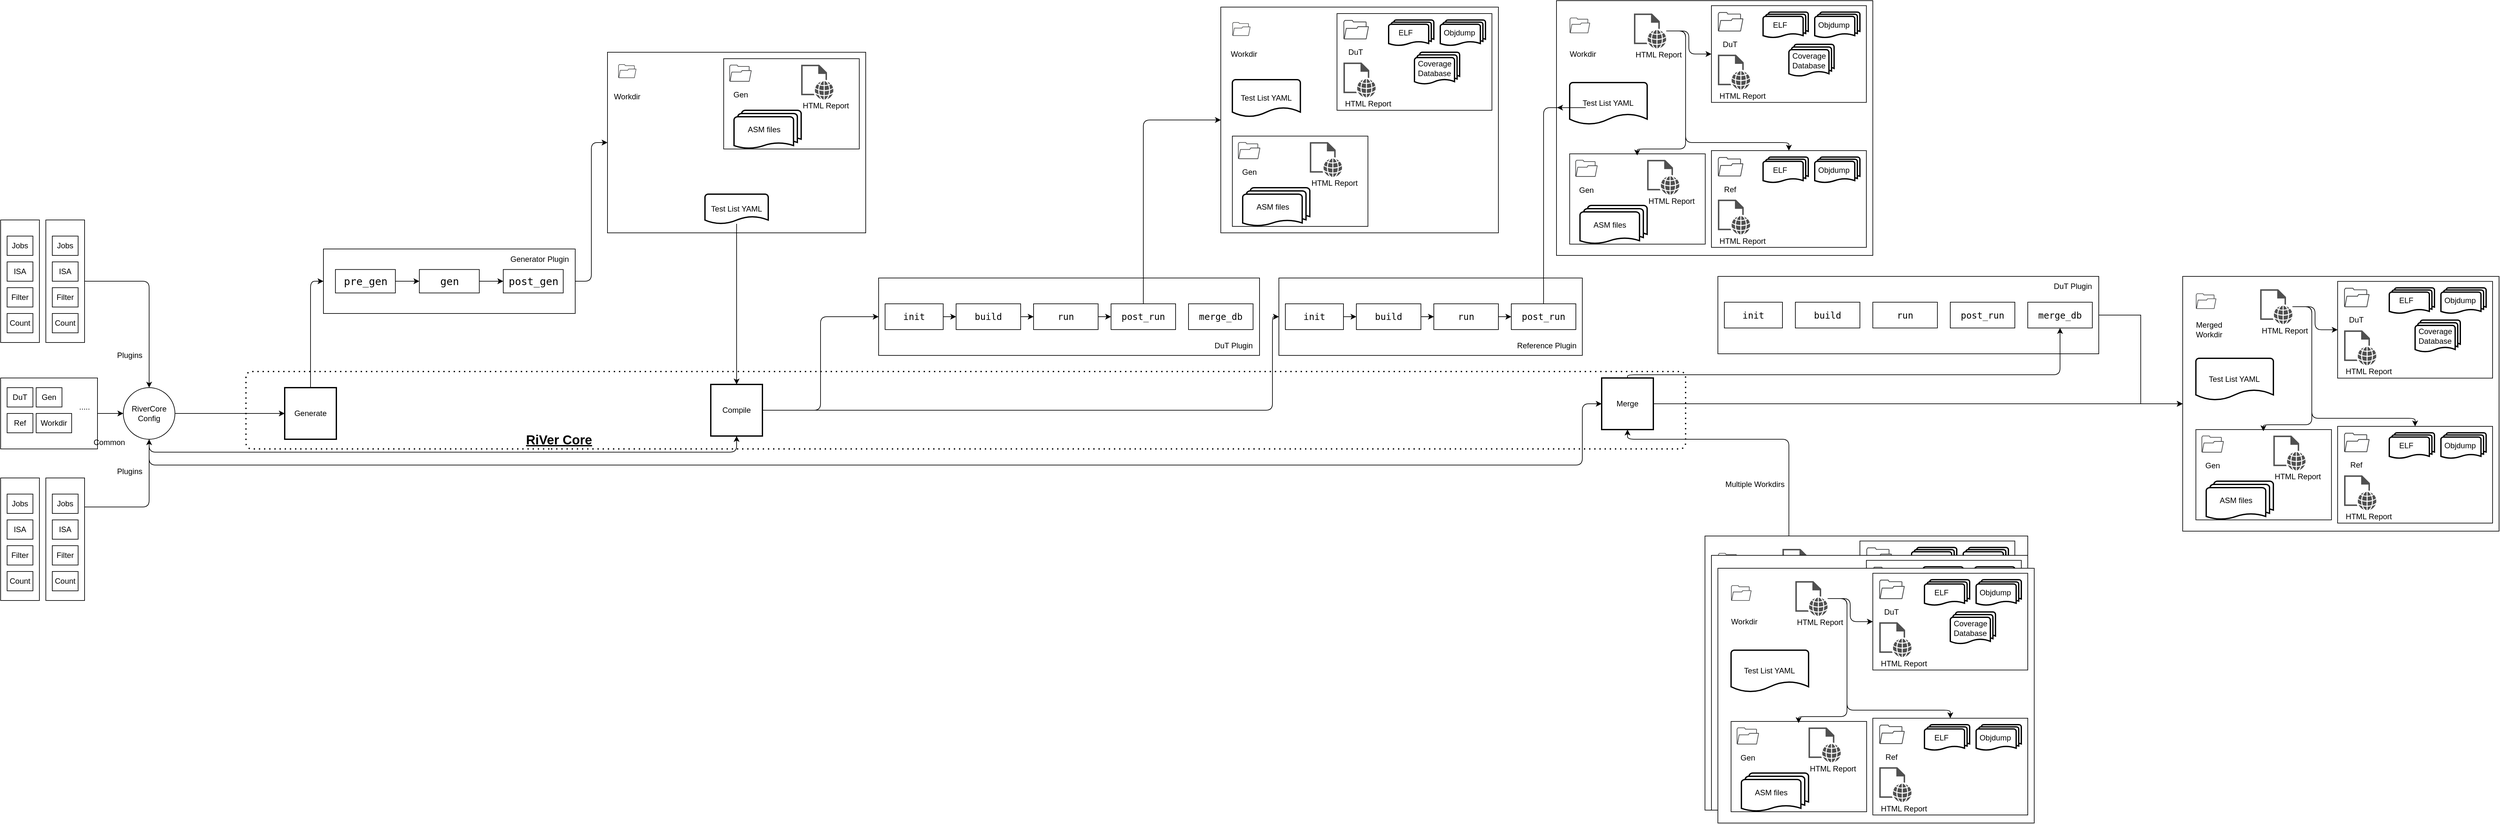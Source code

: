 <mxfile version="14.5.1" type="device"><diagram id="nRy_r8uLA2RwgkTJzct1" name="Page-1"><mxGraphModel dx="1404" dy="1689" grid="1" gridSize="10" guides="1" tooltips="1" connect="1" arrows="1" fold="1" page="1" pageScale="1" pageWidth="1100" pageHeight="850" math="0" shadow="0"><root><mxCell id="0"/><mxCell id="1" parent="0"/><mxCell id="5jWmXSnDGBNsQq1we-tk-152" style="edgeStyle=orthogonalEdgeStyle;orthogonalLoop=1;jettySize=auto;html=1;entryX=0;entryY=0.5;entryDx=0;entryDy=0;" edge="1" parent="1" source="1Li5TE1AJKmax3aqhMFS-28" target="5jWmXSnDGBNsQq1we-tk-76"><mxGeometry relative="1" as="geometry"/></mxCell><mxCell id="1Li5TE1AJKmax3aqhMFS-28" value="" style="whiteSpace=wrap;html=1;container=1;" parent="1" vertex="1"><mxGeometry x="500" y="305" width="390" height="100" as="geometry"/></mxCell><mxCell id="1Li5TE1AJKmax3aqhMFS-43" value="Generator Plugin" style="text;html=1;strokeColor=none;fillColor=none;align=center;verticalAlign=middle;whiteSpace=wrap;" parent="1Li5TE1AJKmax3aqhMFS-28" vertex="1"><mxGeometry x="280" width="110" height="31.25" as="geometry"/></mxCell><mxCell id="5jWmXSnDGBNsQq1we-tk-45" style="edgeStyle=orthogonalEdgeStyle;orthogonalLoop=1;jettySize=auto;html=1;entryX=0;entryY=0.5;entryDx=0;entryDy=0;" edge="1" parent="1Li5TE1AJKmax3aqhMFS-28" source="1Li5TE1AJKmax3aqhMFS-5" target="1Li5TE1AJKmax3aqhMFS-6"><mxGeometry relative="1" as="geometry"/></mxCell><mxCell id="1Li5TE1AJKmax3aqhMFS-5" value="&lt;pre style=&quot;font-size: 16px;&quot;&gt;pre_gen&lt;/pre&gt;" style="whiteSpace=wrap;html=1;fontSize=16;" parent="1Li5TE1AJKmax3aqhMFS-28" vertex="1"><mxGeometry x="18.571" y="31.818" width="92.857" height="36.364" as="geometry"/></mxCell><mxCell id="5jWmXSnDGBNsQq1we-tk-46" style="edgeStyle=orthogonalEdgeStyle;orthogonalLoop=1;jettySize=auto;html=1;" edge="1" parent="1Li5TE1AJKmax3aqhMFS-28" source="1Li5TE1AJKmax3aqhMFS-6" target="1Li5TE1AJKmax3aqhMFS-7"><mxGeometry relative="1" as="geometry"/></mxCell><mxCell id="1Li5TE1AJKmax3aqhMFS-6" value="&lt;pre style=&quot;font-size: 16px;&quot;&gt;gen&lt;/pre&gt;" style="whiteSpace=wrap;html=1;fontSize=16;" parent="1Li5TE1AJKmax3aqhMFS-28" vertex="1"><mxGeometry x="148.571" y="31.818" width="92.857" height="36.364" as="geometry"/></mxCell><mxCell id="1Li5TE1AJKmax3aqhMFS-7" value="&lt;pre style=&quot;font-size: 16px;&quot;&gt;post_gen&lt;/pre&gt;" style="whiteSpace=wrap;html=1;fontSize=16;" parent="1Li5TE1AJKmax3aqhMFS-28" vertex="1"><mxGeometry x="278.571" y="31.818" width="92.857" height="36.364" as="geometry"/></mxCell><mxCell id="1Li5TE1AJKmax3aqhMFS-29" value="" style="whiteSpace=wrap;html=1;container=1;" parent="1" vertex="1"><mxGeometry x="1360" y="350" width="590" height="120" as="geometry"><mxRectangle x="640" y="290" width="50" height="40" as="alternateBounds"/></mxGeometry></mxCell><mxCell id="1Li5TE1AJKmax3aqhMFS-33" value="DuT Plugin" style="text;html=1;strokeColor=none;fillColor=none;align=center;verticalAlign=middle;whiteSpace=wrap;" parent="1Li5TE1AJKmax3aqhMFS-29" vertex="1"><mxGeometry x="510" y="90" width="80" height="30" as="geometry"/></mxCell><mxCell id="5jWmXSnDGBNsQq1we-tk-52" style="edgeStyle=orthogonalEdgeStyle;orthogonalLoop=1;jettySize=auto;html=1;" edge="1" parent="1Li5TE1AJKmax3aqhMFS-29" source="1Li5TE1AJKmax3aqhMFS-10" target="1Li5TE1AJKmax3aqhMFS-11"><mxGeometry relative="1" as="geometry"/></mxCell><mxCell id="1Li5TE1AJKmax3aqhMFS-10" value="&lt;pre style=&quot;font-size: 14px;&quot;&gt;build&lt;/pre&gt;" style="whiteSpace=wrap;html=1;fontSize=14;" parent="1Li5TE1AJKmax3aqhMFS-29" vertex="1"><mxGeometry x="120" y="40" width="100" height="40" as="geometry"/></mxCell><mxCell id="5jWmXSnDGBNsQq1we-tk-53" style="edgeStyle=orthogonalEdgeStyle;orthogonalLoop=1;jettySize=auto;html=1;" edge="1" parent="1Li5TE1AJKmax3aqhMFS-29" source="1Li5TE1AJKmax3aqhMFS-11" target="1Li5TE1AJKmax3aqhMFS-12"><mxGeometry relative="1" as="geometry"/></mxCell><mxCell id="1Li5TE1AJKmax3aqhMFS-11" value="&lt;pre style=&quot;font-size: 14px;&quot;&gt;run&lt;/pre&gt;" style="whiteSpace=wrap;html=1;fontSize=14;" parent="1Li5TE1AJKmax3aqhMFS-29" vertex="1"><mxGeometry x="240" y="40" width="100" height="40" as="geometry"/></mxCell><mxCell id="1Li5TE1AJKmax3aqhMFS-12" value="&lt;pre style=&quot;font-size: 14px;&quot;&gt;post_run&lt;/pre&gt;" style="whiteSpace=wrap;html=1;fontSize=14;" parent="1Li5TE1AJKmax3aqhMFS-29" vertex="1"><mxGeometry x="360" y="40" width="100" height="40" as="geometry"/></mxCell><mxCell id="1Li5TE1AJKmax3aqhMFS-13" value="&lt;pre style=&quot;font-size: 14px;&quot;&gt;merge_db&lt;/pre&gt;" style="whiteSpace=wrap;html=1;fontSize=14;" parent="1Li5TE1AJKmax3aqhMFS-29" vertex="1"><mxGeometry x="480" y="40" width="100" height="40" as="geometry"/></mxCell><mxCell id="1Li5TE1AJKmax3aqhMFS-9" value="&lt;pre style=&quot;font-size: 14px;&quot;&gt;init&lt;/pre&gt;" style="whiteSpace=wrap;html=1;fontSize=14;" parent="1Li5TE1AJKmax3aqhMFS-29" vertex="1"><mxGeometry x="10" y="40" width="90" height="40" as="geometry"/></mxCell><mxCell id="5jWmXSnDGBNsQq1we-tk-55" style="edgeStyle=orthogonalEdgeStyle;orthogonalLoop=1;jettySize=auto;html=1;entryX=0;entryY=0.5;entryDx=0;entryDy=0;" edge="1" parent="1Li5TE1AJKmax3aqhMFS-29" source="1Li5TE1AJKmax3aqhMFS-9" target="1Li5TE1AJKmax3aqhMFS-10"><mxGeometry relative="1" as="geometry"/></mxCell><mxCell id="5jWmXSnDGBNsQq1we-tk-10" value="" style="whiteSpace=wrap;html=1;container=1;" vertex="1" parent="1"><mxGeometry y="260" width="60" height="190" as="geometry"/></mxCell><mxCell id="5jWmXSnDGBNsQq1we-tk-4" value="Jobs" style="whiteSpace=wrap;html=1;" vertex="1" parent="5jWmXSnDGBNsQq1we-tk-10"><mxGeometry x="10" y="25" width="40" height="30" as="geometry"/></mxCell><mxCell id="5jWmXSnDGBNsQq1we-tk-3" value="ISA" style="whiteSpace=wrap;html=1;" vertex="1" parent="5jWmXSnDGBNsQq1we-tk-10"><mxGeometry x="10" y="65" width="40" height="30" as="geometry"/></mxCell><mxCell id="5jWmXSnDGBNsQq1we-tk-5" value="Filter" style="whiteSpace=wrap;html=1;" vertex="1" parent="5jWmXSnDGBNsQq1we-tk-10"><mxGeometry x="10" y="105" width="40" height="30" as="geometry"/></mxCell><mxCell id="5jWmXSnDGBNsQq1we-tk-9" style="edgeStyle=orthogonalEdgeStyle;orthogonalLoop=1;jettySize=auto;html=1;exitX=0.5;exitY=1;exitDx=0;exitDy=0;" edge="1" parent="5jWmXSnDGBNsQq1we-tk-10" source="5jWmXSnDGBNsQq1we-tk-5" target="5jWmXSnDGBNsQq1we-tk-5"><mxGeometry relative="1" as="geometry"/></mxCell><mxCell id="5jWmXSnDGBNsQq1we-tk-6" value="Count" style="whiteSpace=wrap;html=1;" vertex="1" parent="5jWmXSnDGBNsQq1we-tk-10"><mxGeometry x="10" y="145" width="40" height="30" as="geometry"/></mxCell><mxCell id="5jWmXSnDGBNsQq1we-tk-12" value="" style="whiteSpace=wrap;html=1;container=1;" vertex="1" parent="1"><mxGeometry y="660" width="60" height="190" as="geometry"/></mxCell><mxCell id="5jWmXSnDGBNsQq1we-tk-13" value="Jobs" style="whiteSpace=wrap;html=1;" vertex="1" parent="5jWmXSnDGBNsQq1we-tk-12"><mxGeometry x="10" y="25" width="40" height="30" as="geometry"/></mxCell><mxCell id="5jWmXSnDGBNsQq1we-tk-14" value="ISA" style="whiteSpace=wrap;html=1;" vertex="1" parent="5jWmXSnDGBNsQq1we-tk-12"><mxGeometry x="10" y="65" width="40" height="30" as="geometry"/></mxCell><mxCell id="5jWmXSnDGBNsQq1we-tk-15" value="Filter" style="whiteSpace=wrap;html=1;" vertex="1" parent="5jWmXSnDGBNsQq1we-tk-12"><mxGeometry x="10" y="105" width="40" height="30" as="geometry"/></mxCell><mxCell id="5jWmXSnDGBNsQq1we-tk-16" style="edgeStyle=orthogonalEdgeStyle;orthogonalLoop=1;jettySize=auto;html=1;exitX=0.5;exitY=1;exitDx=0;exitDy=0;" edge="1" parent="5jWmXSnDGBNsQq1we-tk-12" source="5jWmXSnDGBNsQq1we-tk-15" target="5jWmXSnDGBNsQq1we-tk-15"><mxGeometry relative="1" as="geometry"/></mxCell><mxCell id="5jWmXSnDGBNsQq1we-tk-17" value="Count" style="whiteSpace=wrap;html=1;" vertex="1" parent="5jWmXSnDGBNsQq1we-tk-12"><mxGeometry x="10" y="145" width="40" height="30" as="geometry"/></mxCell><mxCell id="5jWmXSnDGBNsQq1we-tk-34" style="edgeStyle=orthogonalEdgeStyle;orthogonalLoop=1;jettySize=auto;html=1;entryX=0.5;entryY=1;entryDx=0;entryDy=0;" edge="1" parent="1" source="5jWmXSnDGBNsQq1we-tk-18" target="5jWmXSnDGBNsQq1we-tk-30"><mxGeometry relative="1" as="geometry"><Array as="points"><mxPoint x="230" y="705"/><mxPoint x="230" y="600"/></Array></mxGeometry></mxCell><mxCell id="5jWmXSnDGBNsQq1we-tk-18" value="" style="whiteSpace=wrap;html=1;container=1;" vertex="1" parent="1"><mxGeometry x="70" y="660" width="60" height="190" as="geometry"/></mxCell><mxCell id="5jWmXSnDGBNsQq1we-tk-19" value="Jobs" style="whiteSpace=wrap;html=1;" vertex="1" parent="5jWmXSnDGBNsQq1we-tk-18"><mxGeometry x="10" y="25" width="40" height="30" as="geometry"/></mxCell><mxCell id="5jWmXSnDGBNsQq1we-tk-20" value="ISA" style="whiteSpace=wrap;html=1;" vertex="1" parent="5jWmXSnDGBNsQq1we-tk-18"><mxGeometry x="10" y="65" width="40" height="30" as="geometry"/></mxCell><mxCell id="5jWmXSnDGBNsQq1we-tk-21" value="Filter" style="whiteSpace=wrap;html=1;" vertex="1" parent="5jWmXSnDGBNsQq1we-tk-18"><mxGeometry x="10" y="105" width="40" height="30" as="geometry"/></mxCell><mxCell id="5jWmXSnDGBNsQq1we-tk-22" style="edgeStyle=orthogonalEdgeStyle;orthogonalLoop=1;jettySize=auto;html=1;exitX=0.5;exitY=1;exitDx=0;exitDy=0;" edge="1" parent="5jWmXSnDGBNsQq1we-tk-18" source="5jWmXSnDGBNsQq1we-tk-21" target="5jWmXSnDGBNsQq1we-tk-21"><mxGeometry relative="1" as="geometry"/></mxCell><mxCell id="5jWmXSnDGBNsQq1we-tk-23" value="Count" style="whiteSpace=wrap;html=1;" vertex="1" parent="5jWmXSnDGBNsQq1we-tk-18"><mxGeometry x="10" y="145" width="40" height="30" as="geometry"/></mxCell><mxCell id="5jWmXSnDGBNsQq1we-tk-32" style="edgeStyle=orthogonalEdgeStyle;orthogonalLoop=1;jettySize=auto;html=1;exitX=1;exitY=0.5;exitDx=0;exitDy=0;entryX=0.5;entryY=0;entryDx=0;entryDy=0;" edge="1" parent="1" source="5jWmXSnDGBNsQq1we-tk-24" target="5jWmXSnDGBNsQq1we-tk-30"><mxGeometry relative="1" as="geometry"/></mxCell><mxCell id="5jWmXSnDGBNsQq1we-tk-24" value="" style="whiteSpace=wrap;html=1;container=1;" vertex="1" parent="1"><mxGeometry x="70" y="260" width="60" height="190" as="geometry"/></mxCell><mxCell id="5jWmXSnDGBNsQq1we-tk-25" value="Jobs" style="whiteSpace=wrap;html=1;" vertex="1" parent="5jWmXSnDGBNsQq1we-tk-24"><mxGeometry x="10" y="25" width="40" height="30" as="geometry"/></mxCell><mxCell id="5jWmXSnDGBNsQq1we-tk-26" value="ISA" style="whiteSpace=wrap;html=1;" vertex="1" parent="5jWmXSnDGBNsQq1we-tk-24"><mxGeometry x="10" y="65" width="40" height="30" as="geometry"/></mxCell><mxCell id="5jWmXSnDGBNsQq1we-tk-27" value="Filter" style="whiteSpace=wrap;html=1;" vertex="1" parent="5jWmXSnDGBNsQq1we-tk-24"><mxGeometry x="10" y="105" width="40" height="30" as="geometry"/></mxCell><mxCell id="5jWmXSnDGBNsQq1we-tk-28" style="edgeStyle=orthogonalEdgeStyle;orthogonalLoop=1;jettySize=auto;html=1;exitX=0.5;exitY=1;exitDx=0;exitDy=0;" edge="1" parent="5jWmXSnDGBNsQq1we-tk-24" source="5jWmXSnDGBNsQq1we-tk-27" target="5jWmXSnDGBNsQq1we-tk-27"><mxGeometry relative="1" as="geometry"/></mxCell><mxCell id="5jWmXSnDGBNsQq1we-tk-29" value="Count" style="whiteSpace=wrap;html=1;" vertex="1" parent="5jWmXSnDGBNsQq1we-tk-24"><mxGeometry x="10" y="145" width="40" height="30" as="geometry"/></mxCell><mxCell id="5jWmXSnDGBNsQq1we-tk-117" style="edgeStyle=orthogonalEdgeStyle;orthogonalLoop=1;jettySize=auto;html=1;entryX=0;entryY=0.5;entryDx=0;entryDy=0;" edge="1" parent="1" source="5jWmXSnDGBNsQq1we-tk-30" target="5jWmXSnDGBNsQq1we-tk-39"><mxGeometry relative="1" as="geometry"/></mxCell><mxCell id="5jWmXSnDGBNsQq1we-tk-125" style="edgeStyle=orthogonalEdgeStyle;orthogonalLoop=1;jettySize=auto;html=1;" edge="1" parent="1" source="5jWmXSnDGBNsQq1we-tk-30" target="5jWmXSnDGBNsQq1we-tk-38"><mxGeometry relative="1" as="geometry"><Array as="points"><mxPoint x="230" y="620"/><mxPoint x="1140" y="620"/></Array></mxGeometry></mxCell><mxCell id="5jWmXSnDGBNsQq1we-tk-139" style="edgeStyle=orthogonalEdgeStyle;orthogonalLoop=1;jettySize=auto;html=1;entryX=0;entryY=0.5;entryDx=0;entryDy=0;" edge="1" parent="1" source="5jWmXSnDGBNsQq1we-tk-30" target="5jWmXSnDGBNsQq1we-tk-56"><mxGeometry relative="1" as="geometry"><Array as="points"><mxPoint x="230" y="640"/><mxPoint x="2450" y="640"/><mxPoint x="2450" y="545"/></Array></mxGeometry></mxCell><mxCell id="5jWmXSnDGBNsQq1we-tk-30" value="RiverCore&lt;br&gt;Config" style="ellipse;whiteSpace=wrap;html=1;aspect=fixed;" vertex="1" parent="1"><mxGeometry x="190" y="520" width="80" height="80" as="geometry"/></mxCell><mxCell id="5jWmXSnDGBNsQq1we-tk-165" style="edgeStyle=orthogonalEdgeStyle;orthogonalLoop=1;jettySize=auto;html=1;entryX=0;entryY=0.5;entryDx=0;entryDy=0;" edge="1" parent="1" source="5jWmXSnDGBNsQq1we-tk-38" target="1Li5TE1AJKmax3aqhMFS-29"><mxGeometry relative="1" as="geometry"/></mxCell><mxCell id="5jWmXSnDGBNsQq1we-tk-166" style="edgeStyle=orthogonalEdgeStyle;orthogonalLoop=1;jettySize=auto;html=1;entryX=0;entryY=0.5;entryDx=0;entryDy=0;" edge="1" parent="1" source="5jWmXSnDGBNsQq1we-tk-38" target="5jWmXSnDGBNsQq1we-tk-57"><mxGeometry relative="1" as="geometry"><Array as="points"><mxPoint x="1970" y="555"/><mxPoint x="1970" y="410"/></Array></mxGeometry></mxCell><mxCell id="5jWmXSnDGBNsQq1we-tk-38" value="Compile" style="whiteSpace=wrap;html=1;absoluteArcSize=1;arcSize=14;strokeWidth=2;" vertex="1" parent="1"><mxGeometry x="1100" y="515" width="80" height="80" as="geometry"/></mxCell><mxCell id="5jWmXSnDGBNsQq1we-tk-121" style="edgeStyle=orthogonalEdgeStyle;orthogonalLoop=1;jettySize=auto;html=1;entryX=0;entryY=0.5;entryDx=0;entryDy=0;" edge="1" parent="1" source="5jWmXSnDGBNsQq1we-tk-39" target="1Li5TE1AJKmax3aqhMFS-28"><mxGeometry relative="1" as="geometry"/></mxCell><mxCell id="5jWmXSnDGBNsQq1we-tk-39" value="Generate" style="whiteSpace=wrap;html=1;absoluteArcSize=1;arcSize=14;strokeWidth=2;" vertex="1" parent="1"><mxGeometry x="440" y="520" width="80" height="80" as="geometry"/></mxCell><mxCell id="5jWmXSnDGBNsQq1we-tk-40" value="Plugins" style="text;html=1;strokeColor=none;fillColor=none;align=center;verticalAlign=middle;whiteSpace=wrap;" vertex="1" parent="1"><mxGeometry x="180" y="460" width="40" height="20" as="geometry"/></mxCell><mxCell id="5jWmXSnDGBNsQq1we-tk-438" style="edgeStyle=orthogonalEdgeStyle;orthogonalLoop=1;jettySize=auto;html=1;" edge="1" parent="1" source="5jWmXSnDGBNsQq1we-tk-56" target="5jWmXSnDGBNsQq1we-tk-404"><mxGeometry relative="1" as="geometry"/></mxCell><mxCell id="5jWmXSnDGBNsQq1we-tk-56" value="Merge" style="whiteSpace=wrap;html=1;absoluteArcSize=1;arcSize=14;strokeWidth=2;" vertex="1" parent="1"><mxGeometry x="2480" y="505" width="80" height="80" as="geometry"/></mxCell><mxCell id="5jWmXSnDGBNsQq1we-tk-57" value="" style="whiteSpace=wrap;html=1;container=1;" vertex="1" parent="1"><mxGeometry x="1980" y="350" width="470" height="120" as="geometry"><mxRectangle x="640" y="290" width="50" height="40" as="alternateBounds"/></mxGeometry></mxCell><mxCell id="5jWmXSnDGBNsQq1we-tk-65" value="&lt;pre style=&quot;font-size: 14px;&quot;&gt;init&lt;/pre&gt;" style="whiteSpace=wrap;html=1;fontSize=14;" vertex="1" parent="5jWmXSnDGBNsQq1we-tk-57"><mxGeometry x="10" y="40" width="90" height="40" as="geometry"/></mxCell><mxCell id="5jWmXSnDGBNsQq1we-tk-60" value="&lt;pre style=&quot;font-size: 14px;&quot;&gt;build&lt;/pre&gt;" style="whiteSpace=wrap;html=1;fontSize=14;" vertex="1" parent="5jWmXSnDGBNsQq1we-tk-57"><mxGeometry x="120" y="40" width="100" height="40" as="geometry"/></mxCell><mxCell id="5jWmXSnDGBNsQq1we-tk-66" style="edgeStyle=orthogonalEdgeStyle;orthogonalLoop=1;jettySize=auto;html=1;entryX=0;entryY=0.5;entryDx=0;entryDy=0;" edge="1" parent="5jWmXSnDGBNsQq1we-tk-57" source="5jWmXSnDGBNsQq1we-tk-65" target="5jWmXSnDGBNsQq1we-tk-60"><mxGeometry relative="1" as="geometry"/></mxCell><mxCell id="5jWmXSnDGBNsQq1we-tk-62" value="&lt;pre style=&quot;font-size: 14px;&quot;&gt;run&lt;/pre&gt;" style="whiteSpace=wrap;html=1;fontSize=14;" vertex="1" parent="5jWmXSnDGBNsQq1we-tk-57"><mxGeometry x="240" y="40" width="100" height="40" as="geometry"/></mxCell><mxCell id="5jWmXSnDGBNsQq1we-tk-59" style="edgeStyle=orthogonalEdgeStyle;orthogonalLoop=1;jettySize=auto;html=1;" edge="1" parent="5jWmXSnDGBNsQq1we-tk-57" source="5jWmXSnDGBNsQq1we-tk-60" target="5jWmXSnDGBNsQq1we-tk-62"><mxGeometry relative="1" as="geometry"/></mxCell><mxCell id="5jWmXSnDGBNsQq1we-tk-63" value="&lt;pre style=&quot;font-size: 14px;&quot;&gt;post_run&lt;/pre&gt;" style="whiteSpace=wrap;html=1;fontSize=14;" vertex="1" parent="5jWmXSnDGBNsQq1we-tk-57"><mxGeometry x="360" y="40" width="100" height="40" as="geometry"/></mxCell><mxCell id="5jWmXSnDGBNsQq1we-tk-61" style="edgeStyle=orthogonalEdgeStyle;orthogonalLoop=1;jettySize=auto;html=1;" edge="1" parent="5jWmXSnDGBNsQq1we-tk-57" source="5jWmXSnDGBNsQq1we-tk-62" target="5jWmXSnDGBNsQq1we-tk-63"><mxGeometry relative="1" as="geometry"/></mxCell><mxCell id="5jWmXSnDGBNsQq1we-tk-58" value="Reference Plugin" style="text;html=1;strokeColor=none;fillColor=none;align=center;verticalAlign=middle;whiteSpace=wrap;" vertex="1" parent="5jWmXSnDGBNsQq1we-tk-57"><mxGeometry x="360" y="90" width="110" height="30" as="geometry"/></mxCell><mxCell id="5jWmXSnDGBNsQq1we-tk-76" value="" style="whiteSpace=wrap;html=1;container=1;" vertex="1" parent="1"><mxGeometry x="940" width="400" height="280" as="geometry"/></mxCell><mxCell id="5jWmXSnDGBNsQq1we-tk-77" value="" style="pointerEvents=1;shadow=0;dashed=0;html=1;strokeColor=none;fillColor=#434445;aspect=fixed;labelPosition=center;verticalLabelPosition=bottom;verticalAlign=top;align=center;outlineConnect=0;shape=mxgraph.vvd.folder;" vertex="1" parent="5jWmXSnDGBNsQq1we-tk-76"><mxGeometry x="16.67" y="18.67" width="28.07" height="21.33" as="geometry"/></mxCell><mxCell id="5jWmXSnDGBNsQq1we-tk-83" value="Workdir" style="text;html=1;strokeColor=none;fillColor=none;align=center;verticalAlign=middle;whiteSpace=wrap;" vertex="1" parent="5jWmXSnDGBNsQq1we-tk-76"><mxGeometry x="-2.633" y="49.997" width="66.667" height="37.333" as="geometry"/></mxCell><mxCell id="5jWmXSnDGBNsQq1we-tk-37" value="Test List YAML" style="strokeWidth=2;html=1;shape=mxgraph.flowchart.document2;whiteSpace=wrap;size=0.25;" vertex="1" parent="5jWmXSnDGBNsQq1we-tk-76"><mxGeometry x="151" y="220" width="98" height="46" as="geometry"/></mxCell><mxCell id="5jWmXSnDGBNsQq1we-tk-81" value="" style="whiteSpace=wrap;html=1;container=1;" vertex="1" parent="5jWmXSnDGBNsQq1we-tk-76"><mxGeometry x="180" y="10" width="210" height="140" as="geometry"/></mxCell><mxCell id="5jWmXSnDGBNsQq1we-tk-82" value="" style="pointerEvents=1;shadow=0;dashed=0;html=1;strokeColor=none;fillColor=#434445;aspect=fixed;labelPosition=center;verticalLabelPosition=bottom;verticalAlign=top;align=center;outlineConnect=0;shape=mxgraph.vvd.folder;" vertex="1" parent="5jWmXSnDGBNsQq1we-tk-81"><mxGeometry x="8.75" y="9.333" width="34.545" height="26.25" as="geometry"/></mxCell><mxCell id="5jWmXSnDGBNsQq1we-tk-115" value="Gen" style="text;html=1;strokeColor=none;fillColor=none;align=center;verticalAlign=middle;whiteSpace=wrap;" vertex="1" parent="5jWmXSnDGBNsQq1we-tk-81"><mxGeometry x="8.75" y="46.667" width="35" height="18.667" as="geometry"/></mxCell><mxCell id="5jWmXSnDGBNsQq1we-tk-69" value="" style="group;" vertex="1" connectable="0" parent="5jWmXSnDGBNsQq1we-tk-81"><mxGeometry x="120" y="9.33" width="80" height="74" as="geometry"/></mxCell><mxCell id="5jWmXSnDGBNsQq1we-tk-67" value="" style="pointerEvents=1;shadow=0;dashed=0;html=1;strokeColor=none;fillColor=#505050;labelPosition=center;verticalLabelPosition=bottom;verticalAlign=top;outlineConnect=0;align=center;shape=mxgraph.office.concepts.web_page;" vertex="1" parent="5jWmXSnDGBNsQq1we-tk-69"><mxGeometry width="50" height="54" as="geometry"/></mxCell><mxCell id="5jWmXSnDGBNsQq1we-tk-68" value="HTML Report&amp;nbsp;" style="text;html=1;strokeColor=none;fillColor=none;align=center;verticalAlign=middle;whiteSpace=wrap;" vertex="1" parent="5jWmXSnDGBNsQq1we-tk-69"><mxGeometry y="54" width="80" height="20" as="geometry"/></mxCell><mxCell id="1Li5TE1AJKmax3aqhMFS-59" value="&lt;div style=&quot;text-align: justify&quot;&gt;&amp;nbsp; &amp;nbsp; &amp;nbsp; ASM files&lt;/div&gt;" style="strokeWidth=2;html=1;shape=mxgraph.flowchart.multi-document;whiteSpace=wrap;align=left;" parent="5jWmXSnDGBNsQq1we-tk-81" vertex="1"><mxGeometry x="16" y="80" width="104" height="60" as="geometry"/></mxCell><mxCell id="5jWmXSnDGBNsQq1we-tk-85" value="Plugins" style="text;html=1;strokeColor=none;fillColor=none;align=center;verticalAlign=middle;whiteSpace=wrap;" vertex="1" parent="1"><mxGeometry x="180" y="640" width="40" height="20" as="geometry"/></mxCell><mxCell id="5jWmXSnDGBNsQq1we-tk-104" style="edgeStyle=orthogonalEdgeStyle;orthogonalLoop=1;jettySize=auto;html=1;entryX=0;entryY=0.5;entryDx=0;entryDy=0;" edge="1" parent="1" source="5jWmXSnDGBNsQq1we-tk-91" target="5jWmXSnDGBNsQq1we-tk-30"><mxGeometry relative="1" as="geometry"/></mxCell><mxCell id="5jWmXSnDGBNsQq1we-tk-91" value="" style="whiteSpace=wrap;html=1;container=1;" vertex="1" parent="1"><mxGeometry y="505" width="150" height="110" as="geometry"/></mxCell><mxCell id="5jWmXSnDGBNsQq1we-tk-87" value="DuT" style="whiteSpace=wrap;html=1;" vertex="1" parent="5jWmXSnDGBNsQq1we-tk-91"><mxGeometry x="10" y="15" width="40" height="30" as="geometry"/></mxCell><mxCell id="5jWmXSnDGBNsQq1we-tk-90" value="Ref" style="whiteSpace=wrap;html=1;" vertex="1" parent="5jWmXSnDGBNsQq1we-tk-91"><mxGeometry x="10" y="55" width="40" height="30" as="geometry"/></mxCell><mxCell id="5jWmXSnDGBNsQq1we-tk-88" value="Gen" style="whiteSpace=wrap;html=1;" vertex="1" parent="5jWmXSnDGBNsQq1we-tk-91"><mxGeometry x="55" y="15" width="40" height="30" as="geometry"/></mxCell><mxCell id="5jWmXSnDGBNsQq1we-tk-111" value="Workdir" style="whiteSpace=wrap;html=1;" vertex="1" parent="5jWmXSnDGBNsQq1we-tk-91"><mxGeometry x="55" y="55" width="55" height="30" as="geometry"/></mxCell><mxCell id="5jWmXSnDGBNsQq1we-tk-116" value="....." style="text;html=1;strokeColor=none;fillColor=none;align=center;verticalAlign=middle;whiteSpace=wrap;" vertex="1" parent="5jWmXSnDGBNsQq1we-tk-91"><mxGeometry x="110" y="35" width="40" height="20" as="geometry"/></mxCell><mxCell id="5jWmXSnDGBNsQq1we-tk-95" value="Common&amp;nbsp;" style="text;html=1;strokeColor=none;fillColor=none;align=center;verticalAlign=middle;whiteSpace=wrap;" vertex="1" parent="1"><mxGeometry x="150" y="595" width="40" height="20" as="geometry"/></mxCell><mxCell id="5jWmXSnDGBNsQq1we-tk-153" value="" style="whiteSpace=wrap;html=1;container=1;" vertex="1" parent="1"><mxGeometry x="1890" y="-70" width="430" height="350" as="geometry"/></mxCell><mxCell id="5jWmXSnDGBNsQq1we-tk-154" value="" style="pointerEvents=1;shadow=0;dashed=0;html=1;strokeColor=none;fillColor=#434445;aspect=fixed;labelPosition=center;verticalLabelPosition=bottom;verticalAlign=top;align=center;outlineConnect=0;shape=mxgraph.vvd.folder;" vertex="1" parent="5jWmXSnDGBNsQq1we-tk-153"><mxGeometry x="17.92" y="23.338" width="28.07" height="21.33" as="geometry"/></mxCell><mxCell id="5jWmXSnDGBNsQq1we-tk-155" value="Workdir" style="text;html=1;strokeColor=none;fillColor=none;align=center;verticalAlign=middle;whiteSpace=wrap;" vertex="1" parent="5jWmXSnDGBNsQq1we-tk-153"><mxGeometry x="-0.004" y="49.996" width="71.667" height="46.667" as="geometry"/></mxCell><mxCell id="5jWmXSnDGBNsQq1we-tk-156" value="Test List YAML" style="strokeWidth=2;html=1;shape=mxgraph.flowchart.document2;whiteSpace=wrap;size=0.25;" vertex="1" parent="5jWmXSnDGBNsQq1we-tk-153"><mxGeometry x="17.92" y="112.5" width="105.35" height="57.5" as="geometry"/></mxCell><mxCell id="5jWmXSnDGBNsQq1we-tk-79" value="" style="whiteSpace=wrap;html=1;container=1;" vertex="1" parent="5jWmXSnDGBNsQq1we-tk-153"><mxGeometry x="180" y="10" width="240" height="150" as="geometry"/></mxCell><mxCell id="5jWmXSnDGBNsQq1we-tk-80" value="" style="pointerEvents=1;shadow=0;dashed=0;html=1;strokeColor=none;fillColor=#434445;aspect=fixed;labelPosition=center;verticalLabelPosition=bottom;verticalAlign=top;align=center;outlineConnect=0;shape=mxgraph.vvd.folder;" vertex="1" parent="5jWmXSnDGBNsQq1we-tk-79"><mxGeometry x="10" y="10" width="39.48" height="30" as="geometry"/></mxCell><mxCell id="5jWmXSnDGBNsQq1we-tk-100" value="" style="group;" vertex="1" connectable="0" parent="5jWmXSnDGBNsQq1we-tk-79"><mxGeometry x="10" y="76" width="80" height="74" as="geometry"/></mxCell><mxCell id="5jWmXSnDGBNsQq1we-tk-101" value="" style="pointerEvents=1;shadow=0;dashed=0;html=1;strokeColor=none;fillColor=#505050;labelPosition=center;verticalLabelPosition=bottom;verticalAlign=top;outlineConnect=0;align=center;shape=mxgraph.office.concepts.web_page;" vertex="1" parent="5jWmXSnDGBNsQq1we-tk-100"><mxGeometry width="50" height="54" as="geometry"/></mxCell><mxCell id="5jWmXSnDGBNsQq1we-tk-102" value="HTML Report&amp;nbsp;" style="text;html=1;strokeColor=none;fillColor=none;align=center;verticalAlign=middle;whiteSpace=wrap;" vertex="1" parent="5jWmXSnDGBNsQq1we-tk-100"><mxGeometry y="54" width="80" height="20" as="geometry"/></mxCell><mxCell id="5jWmXSnDGBNsQq1we-tk-103" value="DuT" style="text;html=1;strokeColor=none;fillColor=none;align=center;verticalAlign=middle;whiteSpace=wrap;" vertex="1" parent="5jWmXSnDGBNsQq1we-tk-79"><mxGeometry x="9.48" y="50" width="40" height="20" as="geometry"/></mxCell><mxCell id="5jWmXSnDGBNsQq1we-tk-112" value="&lt;div style=&quot;text-align: justify&quot;&gt;&amp;nbsp; &amp;nbsp; ELF&lt;/div&gt;" style="strokeWidth=2;html=1;shape=mxgraph.flowchart.multi-document;whiteSpace=wrap;align=left;" vertex="1" parent="5jWmXSnDGBNsQq1we-tk-79"><mxGeometry x="80" y="10" width="70" height="40" as="geometry"/></mxCell><mxCell id="5jWmXSnDGBNsQq1we-tk-113" value="&lt;div style=&quot;text-align: justify&quot;&gt;&amp;nbsp;Coverage&lt;/div&gt;&lt;div style=&quot;text-align: justify&quot;&gt;&amp;nbsp;Database&lt;/div&gt;" style="strokeWidth=2;html=1;shape=mxgraph.flowchart.multi-document;whiteSpace=wrap;align=left;" vertex="1" parent="5jWmXSnDGBNsQq1we-tk-79"><mxGeometry x="120" y="60" width="70" height="50" as="geometry"/></mxCell><mxCell id="5jWmXSnDGBNsQq1we-tk-114" value="&lt;div style=&quot;text-align: justify&quot;&gt;&amp;nbsp;Objdump&lt;/div&gt;" style="strokeWidth=2;html=1;shape=mxgraph.flowchart.multi-document;whiteSpace=wrap;align=left;" vertex="1" parent="5jWmXSnDGBNsQq1we-tk-79"><mxGeometry x="160" y="10" width="70" height="40" as="geometry"/></mxCell><mxCell id="5jWmXSnDGBNsQq1we-tk-157" value="" style="whiteSpace=wrap;html=1;container=1;" vertex="1" parent="5jWmXSnDGBNsQq1we-tk-153"><mxGeometry x="17.92" y="200" width="210" height="140" as="geometry"/></mxCell><mxCell id="5jWmXSnDGBNsQq1we-tk-158" value="" style="pointerEvents=1;shadow=0;dashed=0;html=1;strokeColor=none;fillColor=#434445;aspect=fixed;labelPosition=center;verticalLabelPosition=bottom;verticalAlign=top;align=center;outlineConnect=0;shape=mxgraph.vvd.folder;" vertex="1" parent="5jWmXSnDGBNsQq1we-tk-157"><mxGeometry x="8.75" y="9.333" width="34.545" height="26.25" as="geometry"/></mxCell><mxCell id="5jWmXSnDGBNsQq1we-tk-159" value="Gen" style="text;html=1;strokeColor=none;fillColor=none;align=center;verticalAlign=middle;whiteSpace=wrap;" vertex="1" parent="5jWmXSnDGBNsQq1we-tk-157"><mxGeometry x="8.75" y="46.667" width="35" height="18.667" as="geometry"/></mxCell><mxCell id="5jWmXSnDGBNsQq1we-tk-160" value="" style="group;" vertex="1" connectable="0" parent="5jWmXSnDGBNsQq1we-tk-157"><mxGeometry x="120" y="9.33" width="80" height="74" as="geometry"/></mxCell><mxCell id="5jWmXSnDGBNsQq1we-tk-161" value="" style="pointerEvents=1;shadow=0;dashed=0;html=1;strokeColor=none;fillColor=#505050;labelPosition=center;verticalLabelPosition=bottom;verticalAlign=top;outlineConnect=0;align=center;shape=mxgraph.office.concepts.web_page;" vertex="1" parent="5jWmXSnDGBNsQq1we-tk-160"><mxGeometry width="50" height="54" as="geometry"/></mxCell><mxCell id="5jWmXSnDGBNsQq1we-tk-162" value="HTML Report&amp;nbsp;" style="text;html=1;strokeColor=none;fillColor=none;align=center;verticalAlign=middle;whiteSpace=wrap;" vertex="1" parent="5jWmXSnDGBNsQq1we-tk-160"><mxGeometry y="54" width="80" height="20" as="geometry"/></mxCell><mxCell id="5jWmXSnDGBNsQq1we-tk-163" value="&lt;div style=&quot;text-align: justify&quot;&gt;&amp;nbsp; &amp;nbsp; &amp;nbsp; ASM files&lt;/div&gt;" style="strokeWidth=2;html=1;shape=mxgraph.flowchart.multi-document;whiteSpace=wrap;align=left;" vertex="1" parent="5jWmXSnDGBNsQq1we-tk-157"><mxGeometry x="16" y="80" width="104" height="60" as="geometry"/></mxCell><mxCell id="5jWmXSnDGBNsQq1we-tk-164" style="edgeStyle=orthogonalEdgeStyle;orthogonalLoop=1;jettySize=auto;html=1;" edge="1" parent="1" source="5jWmXSnDGBNsQq1we-tk-37" target="5jWmXSnDGBNsQq1we-tk-38"><mxGeometry relative="1" as="geometry"/></mxCell><mxCell id="5jWmXSnDGBNsQq1we-tk-167" value="" style="whiteSpace=wrap;html=1;container=1;" vertex="1" parent="1"><mxGeometry x="2410" y="-80" width="490" height="395" as="geometry"/></mxCell><mxCell id="5jWmXSnDGBNsQq1we-tk-168" value="" style="pointerEvents=1;shadow=0;dashed=0;html=1;strokeColor=none;fillColor=#434445;aspect=fixed;labelPosition=center;verticalLabelPosition=bottom;verticalAlign=top;align=center;outlineConnect=0;shape=mxgraph.vvd.folder;" vertex="1" parent="5jWmXSnDGBNsQq1we-tk-167"><mxGeometry x="20.421" y="26.338" width="31.679" height="24.072" as="geometry"/></mxCell><mxCell id="5jWmXSnDGBNsQq1we-tk-169" value="Workdir" style="text;html=1;strokeColor=none;fillColor=none;align=center;verticalAlign=middle;whiteSpace=wrap;" vertex="1" parent="5jWmXSnDGBNsQq1we-tk-167"><mxGeometry x="-0.004" y="56.424" width="81.667" height="52.667" as="geometry"/></mxCell><mxCell id="5jWmXSnDGBNsQq1we-tk-170" value="Test List YAML" style="strokeWidth=2;html=1;shape=mxgraph.flowchart.document2;whiteSpace=wrap;size=0.25;" vertex="1" parent="5jWmXSnDGBNsQq1we-tk-167"><mxGeometry x="20.421" y="126.964" width="120.05" height="64.893" as="geometry"/></mxCell><mxCell id="5jWmXSnDGBNsQq1we-tk-129" value="" style="whiteSpace=wrap;html=1;container=1;" vertex="1" parent="5jWmXSnDGBNsQq1we-tk-167"><mxGeometry x="240" y="232.5" width="240" height="150" as="geometry"/></mxCell><mxCell id="5jWmXSnDGBNsQq1we-tk-130" value="" style="pointerEvents=1;shadow=0;dashed=0;html=1;strokeColor=none;fillColor=#434445;aspect=fixed;labelPosition=center;verticalLabelPosition=bottom;verticalAlign=top;align=center;outlineConnect=0;shape=mxgraph.vvd.folder;" vertex="1" parent="5jWmXSnDGBNsQq1we-tk-129"><mxGeometry x="10" y="10" width="39.48" height="30" as="geometry"/></mxCell><mxCell id="5jWmXSnDGBNsQq1we-tk-131" value="" style="group;" vertex="1" connectable="0" parent="5jWmXSnDGBNsQq1we-tk-129"><mxGeometry x="10" y="76" width="80" height="74" as="geometry"/></mxCell><mxCell id="5jWmXSnDGBNsQq1we-tk-132" value="" style="pointerEvents=1;shadow=0;dashed=0;html=1;strokeColor=none;fillColor=#505050;labelPosition=center;verticalLabelPosition=bottom;verticalAlign=top;outlineConnect=0;align=center;shape=mxgraph.office.concepts.web_page;" vertex="1" parent="5jWmXSnDGBNsQq1we-tk-131"><mxGeometry width="50" height="54" as="geometry"/></mxCell><mxCell id="5jWmXSnDGBNsQq1we-tk-133" value="HTML Report&amp;nbsp;" style="text;html=1;strokeColor=none;fillColor=none;align=center;verticalAlign=middle;whiteSpace=wrap;" vertex="1" parent="5jWmXSnDGBNsQq1we-tk-131"><mxGeometry y="54" width="80" height="20" as="geometry"/></mxCell><mxCell id="5jWmXSnDGBNsQq1we-tk-134" value="Ref" style="text;html=1;strokeColor=none;fillColor=none;align=center;verticalAlign=middle;whiteSpace=wrap;" vertex="1" parent="5jWmXSnDGBNsQq1we-tk-129"><mxGeometry x="9.48" y="50" width="40" height="20" as="geometry"/></mxCell><mxCell id="5jWmXSnDGBNsQq1we-tk-135" value="&lt;div style=&quot;text-align: justify&quot;&gt;&amp;nbsp; &amp;nbsp; ELF&lt;/div&gt;" style="strokeWidth=2;html=1;shape=mxgraph.flowchart.multi-document;whiteSpace=wrap;align=left;" vertex="1" parent="5jWmXSnDGBNsQq1we-tk-129"><mxGeometry x="80" y="10" width="70" height="40" as="geometry"/></mxCell><mxCell id="5jWmXSnDGBNsQq1we-tk-137" value="&lt;div style=&quot;text-align: justify&quot;&gt;&amp;nbsp;Objdump&lt;/div&gt;" style="strokeWidth=2;html=1;shape=mxgraph.flowchart.multi-document;whiteSpace=wrap;align=left;" vertex="1" parent="5jWmXSnDGBNsQq1we-tk-129"><mxGeometry x="160" y="10" width="70" height="40" as="geometry"/></mxCell><mxCell id="5jWmXSnDGBNsQq1we-tk-171" value="" style="whiteSpace=wrap;html=1;container=1;" vertex="1" parent="5jWmXSnDGBNsQq1we-tk-167"><mxGeometry x="240" y="7.76" width="240" height="150" as="geometry"/></mxCell><mxCell id="5jWmXSnDGBNsQq1we-tk-172" value="" style="pointerEvents=1;shadow=0;dashed=0;html=1;strokeColor=none;fillColor=#434445;aspect=fixed;labelPosition=center;verticalLabelPosition=bottom;verticalAlign=top;align=center;outlineConnect=0;shape=mxgraph.vvd.folder;" vertex="1" parent="5jWmXSnDGBNsQq1we-tk-171"><mxGeometry x="10" y="10" width="39.48" height="30" as="geometry"/></mxCell><mxCell id="5jWmXSnDGBNsQq1we-tk-173" value="" style="group;" vertex="1" connectable="0" parent="5jWmXSnDGBNsQq1we-tk-171"><mxGeometry x="10" y="76" width="80" height="74" as="geometry"/></mxCell><mxCell id="5jWmXSnDGBNsQq1we-tk-174" value="" style="pointerEvents=1;shadow=0;dashed=0;html=1;strokeColor=none;fillColor=#505050;labelPosition=center;verticalLabelPosition=bottom;verticalAlign=top;outlineConnect=0;align=center;shape=mxgraph.office.concepts.web_page;" vertex="1" parent="5jWmXSnDGBNsQq1we-tk-173"><mxGeometry width="50" height="54" as="geometry"/></mxCell><mxCell id="5jWmXSnDGBNsQq1we-tk-175" value="HTML Report&amp;nbsp;" style="text;html=1;strokeColor=none;fillColor=none;align=center;verticalAlign=middle;whiteSpace=wrap;" vertex="1" parent="5jWmXSnDGBNsQq1we-tk-173"><mxGeometry y="54" width="80" height="20" as="geometry"/></mxCell><mxCell id="5jWmXSnDGBNsQq1we-tk-176" value="DuT" style="text;html=1;strokeColor=none;fillColor=none;align=center;verticalAlign=middle;whiteSpace=wrap;" vertex="1" parent="5jWmXSnDGBNsQq1we-tk-171"><mxGeometry x="9.48" y="50" width="40" height="20" as="geometry"/></mxCell><mxCell id="5jWmXSnDGBNsQq1we-tk-177" value="&lt;div style=&quot;text-align: justify&quot;&gt;&amp;nbsp; &amp;nbsp; ELF&lt;/div&gt;" style="strokeWidth=2;html=1;shape=mxgraph.flowchart.multi-document;whiteSpace=wrap;align=left;" vertex="1" parent="5jWmXSnDGBNsQq1we-tk-171"><mxGeometry x="80" y="10" width="70" height="40" as="geometry"/></mxCell><mxCell id="5jWmXSnDGBNsQq1we-tk-178" value="&lt;div style=&quot;text-align: justify&quot;&gt;&amp;nbsp;Coverage&lt;/div&gt;&lt;div style=&quot;text-align: justify&quot;&gt;&amp;nbsp;Database&lt;/div&gt;" style="strokeWidth=2;html=1;shape=mxgraph.flowchart.multi-document;whiteSpace=wrap;align=left;" vertex="1" parent="5jWmXSnDGBNsQq1we-tk-171"><mxGeometry x="120" y="60" width="70" height="50" as="geometry"/></mxCell><mxCell id="5jWmXSnDGBNsQq1we-tk-179" value="&lt;div style=&quot;text-align: justify&quot;&gt;&amp;nbsp;Objdump&lt;/div&gt;" style="strokeWidth=2;html=1;shape=mxgraph.flowchart.multi-document;whiteSpace=wrap;align=left;" vertex="1" parent="5jWmXSnDGBNsQq1we-tk-171"><mxGeometry x="160" y="10" width="70" height="40" as="geometry"/></mxCell><mxCell id="5jWmXSnDGBNsQq1we-tk-180" value="" style="whiteSpace=wrap;html=1;container=1;" vertex="1" parent="5jWmXSnDGBNsQq1we-tk-167"><mxGeometry x="20.42" y="237.5" width="210" height="140" as="geometry"/></mxCell><mxCell id="5jWmXSnDGBNsQq1we-tk-181" value="" style="pointerEvents=1;shadow=0;dashed=0;html=1;strokeColor=none;fillColor=#434445;aspect=fixed;labelPosition=center;verticalLabelPosition=bottom;verticalAlign=top;align=center;outlineConnect=0;shape=mxgraph.vvd.folder;" vertex="1" parent="5jWmXSnDGBNsQq1we-tk-180"><mxGeometry x="8.75" y="9.333" width="34.545" height="26.25" as="geometry"/></mxCell><mxCell id="5jWmXSnDGBNsQq1we-tk-182" value="Gen" style="text;html=1;strokeColor=none;fillColor=none;align=center;verticalAlign=middle;whiteSpace=wrap;" vertex="1" parent="5jWmXSnDGBNsQq1we-tk-180"><mxGeometry x="8.75" y="46.667" width="35" height="18.667" as="geometry"/></mxCell><mxCell id="5jWmXSnDGBNsQq1we-tk-183" value="" style="group;" vertex="1" connectable="0" parent="5jWmXSnDGBNsQq1we-tk-180"><mxGeometry x="120" y="9.33" width="80" height="74" as="geometry"/></mxCell><mxCell id="5jWmXSnDGBNsQq1we-tk-184" value="" style="pointerEvents=1;shadow=0;dashed=0;html=1;strokeColor=none;fillColor=#505050;labelPosition=center;verticalLabelPosition=bottom;verticalAlign=top;outlineConnect=0;align=center;shape=mxgraph.office.concepts.web_page;" vertex="1" parent="5jWmXSnDGBNsQq1we-tk-183"><mxGeometry width="50" height="54" as="geometry"/></mxCell><mxCell id="5jWmXSnDGBNsQq1we-tk-185" value="HTML Report&amp;nbsp;" style="text;html=1;strokeColor=none;fillColor=none;align=center;verticalAlign=middle;whiteSpace=wrap;" vertex="1" parent="5jWmXSnDGBNsQq1we-tk-183"><mxGeometry y="54" width="80" height="20" as="geometry"/></mxCell><mxCell id="5jWmXSnDGBNsQq1we-tk-186" value="&lt;div style=&quot;text-align: justify&quot;&gt;&amp;nbsp; &amp;nbsp; &amp;nbsp; ASM files&lt;/div&gt;" style="strokeWidth=2;html=1;shape=mxgraph.flowchart.multi-document;whiteSpace=wrap;align=left;" vertex="1" parent="5jWmXSnDGBNsQq1we-tk-180"><mxGeometry x="16" y="80" width="104" height="60" as="geometry"/></mxCell><mxCell id="5jWmXSnDGBNsQq1we-tk-191" value="" style="group;" vertex="1" connectable="0" parent="5jWmXSnDGBNsQq1we-tk-167"><mxGeometry x="120" y="20.0" width="80" height="74" as="geometry"/></mxCell><mxCell id="5jWmXSnDGBNsQq1we-tk-192" value="" style="pointerEvents=1;shadow=0;dashed=0;html=1;strokeColor=none;fillColor=#505050;labelPosition=center;verticalLabelPosition=bottom;verticalAlign=top;outlineConnect=0;align=center;shape=mxgraph.office.concepts.web_page;" vertex="1" parent="5jWmXSnDGBNsQq1we-tk-191"><mxGeometry width="50" height="54" as="geometry"/></mxCell><mxCell id="5jWmXSnDGBNsQq1we-tk-193" value="HTML Report&amp;nbsp;" style="text;html=1;strokeColor=none;fillColor=none;align=center;verticalAlign=middle;whiteSpace=wrap;" vertex="1" parent="5jWmXSnDGBNsQq1we-tk-191"><mxGeometry y="54" width="80" height="20" as="geometry"/></mxCell><mxCell id="5jWmXSnDGBNsQq1we-tk-194" style="edgeStyle=orthogonalEdgeStyle;orthogonalLoop=1;jettySize=auto;html=1;" edge="1" parent="5jWmXSnDGBNsQq1we-tk-167" source="5jWmXSnDGBNsQq1we-tk-192" target="5jWmXSnDGBNsQq1we-tk-171"><mxGeometry relative="1" as="geometry"/></mxCell><mxCell id="5jWmXSnDGBNsQq1we-tk-195" style="edgeStyle=orthogonalEdgeStyle;orthogonalLoop=1;jettySize=auto;html=1;entryX=0.5;entryY=0;entryDx=0;entryDy=0;" edge="1" parent="5jWmXSnDGBNsQq1we-tk-167" source="5jWmXSnDGBNsQq1we-tk-192" target="5jWmXSnDGBNsQq1we-tk-129"><mxGeometry relative="1" as="geometry"><Array as="points"><mxPoint x="200" y="47"/><mxPoint x="200" y="220"/><mxPoint x="360" y="220"/></Array></mxGeometry></mxCell><mxCell id="5jWmXSnDGBNsQq1we-tk-196" style="edgeStyle=orthogonalEdgeStyle;orthogonalLoop=1;jettySize=auto;html=1;" edge="1" parent="5jWmXSnDGBNsQq1we-tk-167" source="5jWmXSnDGBNsQq1we-tk-192"><mxGeometry relative="1" as="geometry"><mxPoint x="125" y="240" as="targetPoint"/><Array as="points"><mxPoint x="200" y="47"/><mxPoint x="200" y="230"/><mxPoint x="125" y="230"/></Array></mxGeometry></mxCell><mxCell id="5jWmXSnDGBNsQq1we-tk-189" style="edgeStyle=orthogonalEdgeStyle;orthogonalLoop=1;jettySize=auto;html=1;entryX=0.002;entryY=0.42;entryDx=0;entryDy=0;entryPerimeter=0;" edge="1" parent="1" source="5jWmXSnDGBNsQq1we-tk-63" target="5jWmXSnDGBNsQq1we-tk-167"><mxGeometry relative="1" as="geometry"/></mxCell><mxCell id="5jWmXSnDGBNsQq1we-tk-190" style="edgeStyle=orthogonalEdgeStyle;orthogonalLoop=1;jettySize=auto;html=1;entryX=0;entryY=0.5;entryDx=0;entryDy=0;" edge="1" parent="1" source="1Li5TE1AJKmax3aqhMFS-12" target="5jWmXSnDGBNsQq1we-tk-153"><mxGeometry relative="1" as="geometry"><Array as="points"><mxPoint x="1770" y="105"/></Array></mxGeometry></mxCell><mxCell id="5jWmXSnDGBNsQq1we-tk-299" style="edgeStyle=orthogonalEdgeStyle;orthogonalLoop=1;jettySize=auto;html=1;entryX=0.5;entryY=1;entryDx=0;entryDy=0;" edge="1" parent="1" source="5jWmXSnDGBNsQq1we-tk-197" target="5jWmXSnDGBNsQq1we-tk-56"><mxGeometry relative="1" as="geometry"><Array as="points"><mxPoint x="2770" y="600"/><mxPoint x="2520" y="600"/></Array></mxGeometry></mxCell><mxCell id="5jWmXSnDGBNsQq1we-tk-197" value="" style="whiteSpace=wrap;html=1;container=1;" vertex="1" parent="1"><mxGeometry x="2640" y="750" width="500" height="425" as="geometry"/></mxCell><mxCell id="5jWmXSnDGBNsQq1we-tk-198" value="" style="pointerEvents=1;shadow=0;dashed=0;html=1;strokeColor=none;fillColor=#434445;aspect=fixed;labelPosition=center;verticalLabelPosition=bottom;verticalAlign=top;align=center;outlineConnect=0;shape=mxgraph.vvd.folder;" vertex="1" parent="5jWmXSnDGBNsQq1we-tk-197"><mxGeometry x="20.421" y="26.338" width="31.679" height="24.072" as="geometry"/></mxCell><mxCell id="5jWmXSnDGBNsQq1we-tk-199" value="Workdir" style="text;html=1;strokeColor=none;fillColor=none;align=center;verticalAlign=middle;whiteSpace=wrap;" vertex="1" parent="5jWmXSnDGBNsQq1we-tk-197"><mxGeometry x="-0.004" y="56.424" width="81.667" height="52.667" as="geometry"/></mxCell><mxCell id="5jWmXSnDGBNsQq1we-tk-200" value="Test List YAML" style="strokeWidth=2;html=1;shape=mxgraph.flowchart.document2;whiteSpace=wrap;size=0.25;" vertex="1" parent="5jWmXSnDGBNsQq1we-tk-197"><mxGeometry x="20.421" y="126.964" width="120.05" height="64.893" as="geometry"/></mxCell><mxCell id="5jWmXSnDGBNsQq1we-tk-201" value="" style="whiteSpace=wrap;html=1;container=1;" vertex="1" parent="5jWmXSnDGBNsQq1we-tk-197"><mxGeometry x="240" y="232.5" width="240" height="150" as="geometry"/></mxCell><mxCell id="5jWmXSnDGBNsQq1we-tk-202" value="" style="pointerEvents=1;shadow=0;dashed=0;html=1;strokeColor=none;fillColor=#434445;aspect=fixed;labelPosition=center;verticalLabelPosition=bottom;verticalAlign=top;align=center;outlineConnect=0;shape=mxgraph.vvd.folder;" vertex="1" parent="5jWmXSnDGBNsQq1we-tk-201"><mxGeometry x="10" y="10" width="39.48" height="30" as="geometry"/></mxCell><mxCell id="5jWmXSnDGBNsQq1we-tk-203" value="" style="group;" vertex="1" connectable="0" parent="5jWmXSnDGBNsQq1we-tk-201"><mxGeometry x="10" y="76" width="80" height="74" as="geometry"/></mxCell><mxCell id="5jWmXSnDGBNsQq1we-tk-204" value="" style="pointerEvents=1;shadow=0;dashed=0;html=1;strokeColor=none;fillColor=#505050;labelPosition=center;verticalLabelPosition=bottom;verticalAlign=top;outlineConnect=0;align=center;shape=mxgraph.office.concepts.web_page;" vertex="1" parent="5jWmXSnDGBNsQq1we-tk-203"><mxGeometry width="50" height="54" as="geometry"/></mxCell><mxCell id="5jWmXSnDGBNsQq1we-tk-205" value="HTML Report&amp;nbsp;" style="text;html=1;strokeColor=none;fillColor=none;align=center;verticalAlign=middle;whiteSpace=wrap;" vertex="1" parent="5jWmXSnDGBNsQq1we-tk-203"><mxGeometry y="54" width="80" height="20" as="geometry"/></mxCell><mxCell id="5jWmXSnDGBNsQq1we-tk-206" value="Ref" style="text;html=1;strokeColor=none;fillColor=none;align=center;verticalAlign=middle;whiteSpace=wrap;" vertex="1" parent="5jWmXSnDGBNsQq1we-tk-201"><mxGeometry x="9.48" y="50" width="40" height="20" as="geometry"/></mxCell><mxCell id="5jWmXSnDGBNsQq1we-tk-207" value="&lt;div style=&quot;text-align: justify&quot;&gt;&amp;nbsp; &amp;nbsp; ELF&lt;/div&gt;" style="strokeWidth=2;html=1;shape=mxgraph.flowchart.multi-document;whiteSpace=wrap;align=left;" vertex="1" parent="5jWmXSnDGBNsQq1we-tk-201"><mxGeometry x="80" y="10" width="70" height="40" as="geometry"/></mxCell><mxCell id="5jWmXSnDGBNsQq1we-tk-208" value="&lt;div style=&quot;text-align: justify&quot;&gt;&amp;nbsp;Objdump&lt;/div&gt;" style="strokeWidth=2;html=1;shape=mxgraph.flowchart.multi-document;whiteSpace=wrap;align=left;" vertex="1" parent="5jWmXSnDGBNsQq1we-tk-201"><mxGeometry x="160" y="10" width="70" height="40" as="geometry"/></mxCell><mxCell id="5jWmXSnDGBNsQq1we-tk-209" value="" style="whiteSpace=wrap;html=1;container=1;" vertex="1" parent="5jWmXSnDGBNsQq1we-tk-197"><mxGeometry x="240" y="7.76" width="240" height="150" as="geometry"/></mxCell><mxCell id="5jWmXSnDGBNsQq1we-tk-210" value="" style="pointerEvents=1;shadow=0;dashed=0;html=1;strokeColor=none;fillColor=#434445;aspect=fixed;labelPosition=center;verticalLabelPosition=bottom;verticalAlign=top;align=center;outlineConnect=0;shape=mxgraph.vvd.folder;" vertex="1" parent="5jWmXSnDGBNsQq1we-tk-209"><mxGeometry x="10" y="10" width="39.48" height="30" as="geometry"/></mxCell><mxCell id="5jWmXSnDGBNsQq1we-tk-211" value="" style="group;" vertex="1" connectable="0" parent="5jWmXSnDGBNsQq1we-tk-209"><mxGeometry x="10" y="76" width="80" height="74" as="geometry"/></mxCell><mxCell id="5jWmXSnDGBNsQq1we-tk-212" value="" style="pointerEvents=1;shadow=0;dashed=0;html=1;strokeColor=none;fillColor=#505050;labelPosition=center;verticalLabelPosition=bottom;verticalAlign=top;outlineConnect=0;align=center;shape=mxgraph.office.concepts.web_page;" vertex="1" parent="5jWmXSnDGBNsQq1we-tk-211"><mxGeometry width="50" height="54" as="geometry"/></mxCell><mxCell id="5jWmXSnDGBNsQq1we-tk-213" value="HTML Report&amp;nbsp;" style="text;html=1;strokeColor=none;fillColor=none;align=center;verticalAlign=middle;whiteSpace=wrap;" vertex="1" parent="5jWmXSnDGBNsQq1we-tk-211"><mxGeometry y="54" width="80" height="20" as="geometry"/></mxCell><mxCell id="5jWmXSnDGBNsQq1we-tk-214" value="DuT" style="text;html=1;strokeColor=none;fillColor=none;align=center;verticalAlign=middle;whiteSpace=wrap;" vertex="1" parent="5jWmXSnDGBNsQq1we-tk-209"><mxGeometry x="9.48" y="50" width="40" height="20" as="geometry"/></mxCell><mxCell id="5jWmXSnDGBNsQq1we-tk-215" value="&lt;div style=&quot;text-align: justify&quot;&gt;&amp;nbsp; &amp;nbsp; ELF&lt;/div&gt;" style="strokeWidth=2;html=1;shape=mxgraph.flowchart.multi-document;whiteSpace=wrap;align=left;" vertex="1" parent="5jWmXSnDGBNsQq1we-tk-209"><mxGeometry x="80" y="10" width="70" height="40" as="geometry"/></mxCell><mxCell id="5jWmXSnDGBNsQq1we-tk-216" value="&lt;div style=&quot;text-align: justify&quot;&gt;&amp;nbsp;Coverage&lt;/div&gt;&lt;div style=&quot;text-align: justify&quot;&gt;&amp;nbsp;Database&lt;/div&gt;" style="strokeWidth=2;html=1;shape=mxgraph.flowchart.multi-document;whiteSpace=wrap;align=left;" vertex="1" parent="5jWmXSnDGBNsQq1we-tk-209"><mxGeometry x="120" y="60" width="70" height="50" as="geometry"/></mxCell><mxCell id="5jWmXSnDGBNsQq1we-tk-217" value="&lt;div style=&quot;text-align: justify&quot;&gt;&amp;nbsp;Objdump&lt;/div&gt;" style="strokeWidth=2;html=1;shape=mxgraph.flowchart.multi-document;whiteSpace=wrap;align=left;" vertex="1" parent="5jWmXSnDGBNsQq1we-tk-209"><mxGeometry x="160" y="10" width="70" height="40" as="geometry"/></mxCell><mxCell id="5jWmXSnDGBNsQq1we-tk-218" value="" style="whiteSpace=wrap;html=1;container=1;" vertex="1" parent="5jWmXSnDGBNsQq1we-tk-197"><mxGeometry x="20.42" y="237.5" width="210" height="140" as="geometry"/></mxCell><mxCell id="5jWmXSnDGBNsQq1we-tk-219" value="" style="pointerEvents=1;shadow=0;dashed=0;html=1;strokeColor=none;fillColor=#434445;aspect=fixed;labelPosition=center;verticalLabelPosition=bottom;verticalAlign=top;align=center;outlineConnect=0;shape=mxgraph.vvd.folder;" vertex="1" parent="5jWmXSnDGBNsQq1we-tk-218"><mxGeometry x="8.75" y="9.333" width="34.545" height="26.25" as="geometry"/></mxCell><mxCell id="5jWmXSnDGBNsQq1we-tk-220" value="Gen" style="text;html=1;strokeColor=none;fillColor=none;align=center;verticalAlign=middle;whiteSpace=wrap;" vertex="1" parent="5jWmXSnDGBNsQq1we-tk-218"><mxGeometry x="8.75" y="46.667" width="35" height="18.667" as="geometry"/></mxCell><mxCell id="5jWmXSnDGBNsQq1we-tk-221" value="" style="group;" vertex="1" connectable="0" parent="5jWmXSnDGBNsQq1we-tk-218"><mxGeometry x="120" y="9.33" width="80" height="74" as="geometry"/></mxCell><mxCell id="5jWmXSnDGBNsQq1we-tk-222" value="" style="pointerEvents=1;shadow=0;dashed=0;html=1;strokeColor=none;fillColor=#505050;labelPosition=center;verticalLabelPosition=bottom;verticalAlign=top;outlineConnect=0;align=center;shape=mxgraph.office.concepts.web_page;" vertex="1" parent="5jWmXSnDGBNsQq1we-tk-221"><mxGeometry width="50" height="54" as="geometry"/></mxCell><mxCell id="5jWmXSnDGBNsQq1we-tk-223" value="HTML Report&amp;nbsp;" style="text;html=1;strokeColor=none;fillColor=none;align=center;verticalAlign=middle;whiteSpace=wrap;" vertex="1" parent="5jWmXSnDGBNsQq1we-tk-221"><mxGeometry y="54" width="80" height="20" as="geometry"/></mxCell><mxCell id="5jWmXSnDGBNsQq1we-tk-224" value="&lt;div style=&quot;text-align: justify&quot;&gt;&amp;nbsp; &amp;nbsp; &amp;nbsp; ASM files&lt;/div&gt;" style="strokeWidth=2;html=1;shape=mxgraph.flowchart.multi-document;whiteSpace=wrap;align=left;" vertex="1" parent="5jWmXSnDGBNsQq1we-tk-218"><mxGeometry x="16" y="80" width="104" height="60" as="geometry"/></mxCell><mxCell id="5jWmXSnDGBNsQq1we-tk-225" value="" style="group;" vertex="1" connectable="0" parent="5jWmXSnDGBNsQq1we-tk-197"><mxGeometry x="120" y="20.0" width="80" height="74" as="geometry"/></mxCell><mxCell id="5jWmXSnDGBNsQq1we-tk-226" value="" style="pointerEvents=1;shadow=0;dashed=0;html=1;strokeColor=none;fillColor=#505050;labelPosition=center;verticalLabelPosition=bottom;verticalAlign=top;outlineConnect=0;align=center;shape=mxgraph.office.concepts.web_page;" vertex="1" parent="5jWmXSnDGBNsQq1we-tk-225"><mxGeometry width="50" height="54" as="geometry"/></mxCell><mxCell id="5jWmXSnDGBNsQq1we-tk-227" value="HTML Report&amp;nbsp;" style="text;html=1;strokeColor=none;fillColor=none;align=center;verticalAlign=middle;whiteSpace=wrap;" vertex="1" parent="5jWmXSnDGBNsQq1we-tk-225"><mxGeometry y="54" width="80" height="20" as="geometry"/></mxCell><mxCell id="5jWmXSnDGBNsQq1we-tk-228" style="edgeStyle=orthogonalEdgeStyle;orthogonalLoop=1;jettySize=auto;html=1;" edge="1" parent="5jWmXSnDGBNsQq1we-tk-197" source="5jWmXSnDGBNsQq1we-tk-226" target="5jWmXSnDGBNsQq1we-tk-209"><mxGeometry relative="1" as="geometry"/></mxCell><mxCell id="5jWmXSnDGBNsQq1we-tk-229" style="edgeStyle=orthogonalEdgeStyle;orthogonalLoop=1;jettySize=auto;html=1;entryX=0.5;entryY=0;entryDx=0;entryDy=0;" edge="1" parent="5jWmXSnDGBNsQq1we-tk-197" source="5jWmXSnDGBNsQq1we-tk-226" target="5jWmXSnDGBNsQq1we-tk-201"><mxGeometry relative="1" as="geometry"><Array as="points"><mxPoint x="200" y="47"/><mxPoint x="200" y="220"/><mxPoint x="360" y="220"/></Array></mxGeometry></mxCell><mxCell id="5jWmXSnDGBNsQq1we-tk-230" style="edgeStyle=orthogonalEdgeStyle;orthogonalLoop=1;jettySize=auto;html=1;" edge="1" parent="5jWmXSnDGBNsQq1we-tk-197" source="5jWmXSnDGBNsQq1we-tk-226"><mxGeometry relative="1" as="geometry"><mxPoint x="125" y="240" as="targetPoint"/><Array as="points"><mxPoint x="200" y="47"/><mxPoint x="200" y="230"/><mxPoint x="125" y="230"/></Array></mxGeometry></mxCell><mxCell id="5jWmXSnDGBNsQq1we-tk-300" value="" style="whiteSpace=wrap;html=1;container=1;" vertex="1" parent="5jWmXSnDGBNsQq1we-tk-197"><mxGeometry x="10" y="30" width="490" height="395" as="geometry"/></mxCell><mxCell id="5jWmXSnDGBNsQq1we-tk-301" value="" style="pointerEvents=1;shadow=0;dashed=0;html=1;strokeColor=none;fillColor=#434445;aspect=fixed;labelPosition=center;verticalLabelPosition=bottom;verticalAlign=top;align=center;outlineConnect=0;shape=mxgraph.vvd.folder;" vertex="1" parent="5jWmXSnDGBNsQq1we-tk-300"><mxGeometry x="20.421" y="26.338" width="31.679" height="24.072" as="geometry"/></mxCell><mxCell id="5jWmXSnDGBNsQq1we-tk-302" value="Workdir" style="text;html=1;strokeColor=none;fillColor=none;align=center;verticalAlign=middle;whiteSpace=wrap;" vertex="1" parent="5jWmXSnDGBNsQq1we-tk-300"><mxGeometry x="-0.004" y="56.424" width="81.667" height="52.667" as="geometry"/></mxCell><mxCell id="5jWmXSnDGBNsQq1we-tk-303" value="Test List YAML" style="strokeWidth=2;html=1;shape=mxgraph.flowchart.document2;whiteSpace=wrap;size=0.25;" vertex="1" parent="5jWmXSnDGBNsQq1we-tk-300"><mxGeometry x="20.421" y="126.964" width="120.05" height="64.893" as="geometry"/></mxCell><mxCell id="5jWmXSnDGBNsQq1we-tk-304" value="" style="whiteSpace=wrap;html=1;container=1;" vertex="1" parent="5jWmXSnDGBNsQq1we-tk-300"><mxGeometry x="240" y="232.5" width="240" height="150" as="geometry"/></mxCell><mxCell id="5jWmXSnDGBNsQq1we-tk-305" value="" style="pointerEvents=1;shadow=0;dashed=0;html=1;strokeColor=none;fillColor=#434445;aspect=fixed;labelPosition=center;verticalLabelPosition=bottom;verticalAlign=top;align=center;outlineConnect=0;shape=mxgraph.vvd.folder;" vertex="1" parent="5jWmXSnDGBNsQq1we-tk-304"><mxGeometry x="10" y="10" width="39.48" height="30" as="geometry"/></mxCell><mxCell id="5jWmXSnDGBNsQq1we-tk-306" value="" style="group;" vertex="1" connectable="0" parent="5jWmXSnDGBNsQq1we-tk-304"><mxGeometry x="10" y="76" width="80" height="74" as="geometry"/></mxCell><mxCell id="5jWmXSnDGBNsQq1we-tk-307" value="" style="pointerEvents=1;shadow=0;dashed=0;html=1;strokeColor=none;fillColor=#505050;labelPosition=center;verticalLabelPosition=bottom;verticalAlign=top;outlineConnect=0;align=center;shape=mxgraph.office.concepts.web_page;" vertex="1" parent="5jWmXSnDGBNsQq1we-tk-306"><mxGeometry width="50" height="54" as="geometry"/></mxCell><mxCell id="5jWmXSnDGBNsQq1we-tk-308" value="HTML Report&amp;nbsp;" style="text;html=1;strokeColor=none;fillColor=none;align=center;verticalAlign=middle;whiteSpace=wrap;" vertex="1" parent="5jWmXSnDGBNsQq1we-tk-306"><mxGeometry y="54" width="80" height="20" as="geometry"/></mxCell><mxCell id="5jWmXSnDGBNsQq1we-tk-309" value="Ref" style="text;html=1;strokeColor=none;fillColor=none;align=center;verticalAlign=middle;whiteSpace=wrap;" vertex="1" parent="5jWmXSnDGBNsQq1we-tk-304"><mxGeometry x="9.48" y="50" width="40" height="20" as="geometry"/></mxCell><mxCell id="5jWmXSnDGBNsQq1we-tk-310" value="&lt;div style=&quot;text-align: justify&quot;&gt;&amp;nbsp; &amp;nbsp; ELF&lt;/div&gt;" style="strokeWidth=2;html=1;shape=mxgraph.flowchart.multi-document;whiteSpace=wrap;align=left;" vertex="1" parent="5jWmXSnDGBNsQq1we-tk-304"><mxGeometry x="80" y="10" width="70" height="40" as="geometry"/></mxCell><mxCell id="5jWmXSnDGBNsQq1we-tk-311" value="&lt;div style=&quot;text-align: justify&quot;&gt;&amp;nbsp;Objdump&lt;/div&gt;" style="strokeWidth=2;html=1;shape=mxgraph.flowchart.multi-document;whiteSpace=wrap;align=left;" vertex="1" parent="5jWmXSnDGBNsQq1we-tk-304"><mxGeometry x="160" y="10" width="70" height="40" as="geometry"/></mxCell><mxCell id="5jWmXSnDGBNsQq1we-tk-312" value="" style="whiteSpace=wrap;html=1;container=1;" vertex="1" parent="5jWmXSnDGBNsQq1we-tk-300"><mxGeometry x="240" y="7.76" width="240" height="150" as="geometry"/></mxCell><mxCell id="5jWmXSnDGBNsQq1we-tk-313" value="" style="pointerEvents=1;shadow=0;dashed=0;html=1;strokeColor=none;fillColor=#434445;aspect=fixed;labelPosition=center;verticalLabelPosition=bottom;verticalAlign=top;align=center;outlineConnect=0;shape=mxgraph.vvd.folder;" vertex="1" parent="5jWmXSnDGBNsQq1we-tk-312"><mxGeometry x="10" y="10" width="39.48" height="30" as="geometry"/></mxCell><mxCell id="5jWmXSnDGBNsQq1we-tk-314" value="" style="group;" vertex="1" connectable="0" parent="5jWmXSnDGBNsQq1we-tk-312"><mxGeometry x="10" y="76" width="80" height="74" as="geometry"/></mxCell><mxCell id="5jWmXSnDGBNsQq1we-tk-315" value="" style="pointerEvents=1;shadow=0;dashed=0;html=1;strokeColor=none;fillColor=#505050;labelPosition=center;verticalLabelPosition=bottom;verticalAlign=top;outlineConnect=0;align=center;shape=mxgraph.office.concepts.web_page;" vertex="1" parent="5jWmXSnDGBNsQq1we-tk-314"><mxGeometry width="50" height="54" as="geometry"/></mxCell><mxCell id="5jWmXSnDGBNsQq1we-tk-316" value="HTML Report&amp;nbsp;" style="text;html=1;strokeColor=none;fillColor=none;align=center;verticalAlign=middle;whiteSpace=wrap;" vertex="1" parent="5jWmXSnDGBNsQq1we-tk-314"><mxGeometry y="54" width="80" height="20" as="geometry"/></mxCell><mxCell id="5jWmXSnDGBNsQq1we-tk-317" value="DuT" style="text;html=1;strokeColor=none;fillColor=none;align=center;verticalAlign=middle;whiteSpace=wrap;" vertex="1" parent="5jWmXSnDGBNsQq1we-tk-312"><mxGeometry x="9.48" y="50" width="40" height="20" as="geometry"/></mxCell><mxCell id="5jWmXSnDGBNsQq1we-tk-318" value="&lt;div style=&quot;text-align: justify&quot;&gt;&amp;nbsp; &amp;nbsp; ELF&lt;/div&gt;" style="strokeWidth=2;html=1;shape=mxgraph.flowchart.multi-document;whiteSpace=wrap;align=left;" vertex="1" parent="5jWmXSnDGBNsQq1we-tk-312"><mxGeometry x="80" y="10" width="70" height="40" as="geometry"/></mxCell><mxCell id="5jWmXSnDGBNsQq1we-tk-319" value="&lt;div style=&quot;text-align: justify&quot;&gt;&amp;nbsp;Coverage&lt;/div&gt;&lt;div style=&quot;text-align: justify&quot;&gt;&amp;nbsp;Database&lt;/div&gt;" style="strokeWidth=2;html=1;shape=mxgraph.flowchart.multi-document;whiteSpace=wrap;align=left;" vertex="1" parent="5jWmXSnDGBNsQq1we-tk-312"><mxGeometry x="120" y="60" width="70" height="50" as="geometry"/></mxCell><mxCell id="5jWmXSnDGBNsQq1we-tk-320" value="&lt;div style=&quot;text-align: justify&quot;&gt;&amp;nbsp;Objdump&lt;/div&gt;" style="strokeWidth=2;html=1;shape=mxgraph.flowchart.multi-document;whiteSpace=wrap;align=left;" vertex="1" parent="5jWmXSnDGBNsQq1we-tk-312"><mxGeometry x="160" y="10" width="70" height="40" as="geometry"/></mxCell><mxCell id="5jWmXSnDGBNsQq1we-tk-321" value="" style="whiteSpace=wrap;html=1;container=1;" vertex="1" parent="5jWmXSnDGBNsQq1we-tk-300"><mxGeometry x="20.42" y="237.5" width="210" height="140" as="geometry"/></mxCell><mxCell id="5jWmXSnDGBNsQq1we-tk-322" value="" style="pointerEvents=1;shadow=0;dashed=0;html=1;strokeColor=none;fillColor=#434445;aspect=fixed;labelPosition=center;verticalLabelPosition=bottom;verticalAlign=top;align=center;outlineConnect=0;shape=mxgraph.vvd.folder;" vertex="1" parent="5jWmXSnDGBNsQq1we-tk-321"><mxGeometry x="8.75" y="9.333" width="34.545" height="26.25" as="geometry"/></mxCell><mxCell id="5jWmXSnDGBNsQq1we-tk-323" value="Gen" style="text;html=1;strokeColor=none;fillColor=none;align=center;verticalAlign=middle;whiteSpace=wrap;" vertex="1" parent="5jWmXSnDGBNsQq1we-tk-321"><mxGeometry x="8.75" y="46.667" width="35" height="18.667" as="geometry"/></mxCell><mxCell id="5jWmXSnDGBNsQq1we-tk-324" value="" style="group;" vertex="1" connectable="0" parent="5jWmXSnDGBNsQq1we-tk-321"><mxGeometry x="120" y="9.33" width="80" height="74" as="geometry"/></mxCell><mxCell id="5jWmXSnDGBNsQq1we-tk-325" value="" style="pointerEvents=1;shadow=0;dashed=0;html=1;strokeColor=none;fillColor=#505050;labelPosition=center;verticalLabelPosition=bottom;verticalAlign=top;outlineConnect=0;align=center;shape=mxgraph.office.concepts.web_page;" vertex="1" parent="5jWmXSnDGBNsQq1we-tk-324"><mxGeometry width="50" height="54" as="geometry"/></mxCell><mxCell id="5jWmXSnDGBNsQq1we-tk-326" value="HTML Report&amp;nbsp;" style="text;html=1;strokeColor=none;fillColor=none;align=center;verticalAlign=middle;whiteSpace=wrap;" vertex="1" parent="5jWmXSnDGBNsQq1we-tk-324"><mxGeometry y="54" width="80" height="20" as="geometry"/></mxCell><mxCell id="5jWmXSnDGBNsQq1we-tk-327" value="&lt;div style=&quot;text-align: justify&quot;&gt;&amp;nbsp; &amp;nbsp; &amp;nbsp; ASM files&lt;/div&gt;" style="strokeWidth=2;html=1;shape=mxgraph.flowchart.multi-document;whiteSpace=wrap;align=left;" vertex="1" parent="5jWmXSnDGBNsQq1we-tk-321"><mxGeometry x="16" y="80" width="104" height="60" as="geometry"/></mxCell><mxCell id="5jWmXSnDGBNsQq1we-tk-328" value="" style="group;" vertex="1" connectable="0" parent="5jWmXSnDGBNsQq1we-tk-300"><mxGeometry x="120" y="20.0" width="80" height="74" as="geometry"/></mxCell><mxCell id="5jWmXSnDGBNsQq1we-tk-329" value="" style="pointerEvents=1;shadow=0;dashed=0;html=1;strokeColor=none;fillColor=#505050;labelPosition=center;verticalLabelPosition=bottom;verticalAlign=top;outlineConnect=0;align=center;shape=mxgraph.office.concepts.web_page;" vertex="1" parent="5jWmXSnDGBNsQq1we-tk-328"><mxGeometry width="50" height="54" as="geometry"/></mxCell><mxCell id="5jWmXSnDGBNsQq1we-tk-330" value="HTML Report&amp;nbsp;" style="text;html=1;strokeColor=none;fillColor=none;align=center;verticalAlign=middle;whiteSpace=wrap;" vertex="1" parent="5jWmXSnDGBNsQq1we-tk-328"><mxGeometry y="54" width="80" height="20" as="geometry"/></mxCell><mxCell id="5jWmXSnDGBNsQq1we-tk-331" style="edgeStyle=orthogonalEdgeStyle;orthogonalLoop=1;jettySize=auto;html=1;" edge="1" parent="5jWmXSnDGBNsQq1we-tk-300" source="5jWmXSnDGBNsQq1we-tk-329" target="5jWmXSnDGBNsQq1we-tk-312"><mxGeometry relative="1" as="geometry"/></mxCell><mxCell id="5jWmXSnDGBNsQq1we-tk-332" style="edgeStyle=orthogonalEdgeStyle;orthogonalLoop=1;jettySize=auto;html=1;entryX=0.5;entryY=0;entryDx=0;entryDy=0;" edge="1" parent="5jWmXSnDGBNsQq1we-tk-300" source="5jWmXSnDGBNsQq1we-tk-329" target="5jWmXSnDGBNsQq1we-tk-304"><mxGeometry relative="1" as="geometry"><Array as="points"><mxPoint x="200" y="47"/><mxPoint x="200" y="220"/><mxPoint x="360" y="220"/></Array></mxGeometry></mxCell><mxCell id="5jWmXSnDGBNsQq1we-tk-333" style="edgeStyle=orthogonalEdgeStyle;orthogonalLoop=1;jettySize=auto;html=1;" edge="1" parent="5jWmXSnDGBNsQq1we-tk-300" source="5jWmXSnDGBNsQq1we-tk-329"><mxGeometry relative="1" as="geometry"><mxPoint x="125" y="240" as="targetPoint"/><Array as="points"><mxPoint x="200" y="47"/><mxPoint x="200" y="230"/><mxPoint x="125" y="230"/></Array></mxGeometry></mxCell><mxCell id="5jWmXSnDGBNsQq1we-tk-335" value="" style="whiteSpace=wrap;html=1;container=1;" vertex="1" parent="1"><mxGeometry x="2660" y="800" width="490" height="395" as="geometry"/></mxCell><mxCell id="5jWmXSnDGBNsQq1we-tk-336" value="" style="pointerEvents=1;shadow=0;dashed=0;html=1;strokeColor=none;fillColor=#434445;aspect=fixed;labelPosition=center;verticalLabelPosition=bottom;verticalAlign=top;align=center;outlineConnect=0;shape=mxgraph.vvd.folder;" vertex="1" parent="5jWmXSnDGBNsQq1we-tk-335"><mxGeometry x="20.421" y="26.338" width="31.679" height="24.072" as="geometry"/></mxCell><mxCell id="5jWmXSnDGBNsQq1we-tk-337" value="Workdir" style="text;html=1;strokeColor=none;fillColor=none;align=center;verticalAlign=middle;whiteSpace=wrap;" vertex="1" parent="5jWmXSnDGBNsQq1we-tk-335"><mxGeometry x="-0.004" y="56.424" width="81.667" height="52.667" as="geometry"/></mxCell><mxCell id="5jWmXSnDGBNsQq1we-tk-338" value="Test List YAML" style="strokeWidth=2;html=1;shape=mxgraph.flowchart.document2;whiteSpace=wrap;size=0.25;" vertex="1" parent="5jWmXSnDGBNsQq1we-tk-335"><mxGeometry x="20.421" y="126.964" width="120.05" height="64.893" as="geometry"/></mxCell><mxCell id="5jWmXSnDGBNsQq1we-tk-339" value="" style="whiteSpace=wrap;html=1;container=1;" vertex="1" parent="5jWmXSnDGBNsQq1we-tk-335"><mxGeometry x="240" y="232.5" width="240" height="150" as="geometry"/></mxCell><mxCell id="5jWmXSnDGBNsQq1we-tk-340" value="" style="pointerEvents=1;shadow=0;dashed=0;html=1;strokeColor=none;fillColor=#434445;aspect=fixed;labelPosition=center;verticalLabelPosition=bottom;verticalAlign=top;align=center;outlineConnect=0;shape=mxgraph.vvd.folder;" vertex="1" parent="5jWmXSnDGBNsQq1we-tk-339"><mxGeometry x="10" y="10" width="39.48" height="30" as="geometry"/></mxCell><mxCell id="5jWmXSnDGBNsQq1we-tk-341" value="" style="group;" vertex="1" connectable="0" parent="5jWmXSnDGBNsQq1we-tk-339"><mxGeometry x="10" y="76" width="80" height="74" as="geometry"/></mxCell><mxCell id="5jWmXSnDGBNsQq1we-tk-342" value="" style="pointerEvents=1;shadow=0;dashed=0;html=1;strokeColor=none;fillColor=#505050;labelPosition=center;verticalLabelPosition=bottom;verticalAlign=top;outlineConnect=0;align=center;shape=mxgraph.office.concepts.web_page;" vertex="1" parent="5jWmXSnDGBNsQq1we-tk-341"><mxGeometry width="50" height="54" as="geometry"/></mxCell><mxCell id="5jWmXSnDGBNsQq1we-tk-343" value="HTML Report&amp;nbsp;" style="text;html=1;strokeColor=none;fillColor=none;align=center;verticalAlign=middle;whiteSpace=wrap;" vertex="1" parent="5jWmXSnDGBNsQq1we-tk-341"><mxGeometry y="54" width="80" height="20" as="geometry"/></mxCell><mxCell id="5jWmXSnDGBNsQq1we-tk-344" value="Ref" style="text;html=1;strokeColor=none;fillColor=none;align=center;verticalAlign=middle;whiteSpace=wrap;" vertex="1" parent="5jWmXSnDGBNsQq1we-tk-339"><mxGeometry x="9.48" y="50" width="40" height="20" as="geometry"/></mxCell><mxCell id="5jWmXSnDGBNsQq1we-tk-345" value="&lt;div style=&quot;text-align: justify&quot;&gt;&amp;nbsp; &amp;nbsp; ELF&lt;/div&gt;" style="strokeWidth=2;html=1;shape=mxgraph.flowchart.multi-document;whiteSpace=wrap;align=left;" vertex="1" parent="5jWmXSnDGBNsQq1we-tk-339"><mxGeometry x="80" y="10" width="70" height="40" as="geometry"/></mxCell><mxCell id="5jWmXSnDGBNsQq1we-tk-346" value="&lt;div style=&quot;text-align: justify&quot;&gt;&amp;nbsp;Objdump&lt;/div&gt;" style="strokeWidth=2;html=1;shape=mxgraph.flowchart.multi-document;whiteSpace=wrap;align=left;" vertex="1" parent="5jWmXSnDGBNsQq1we-tk-339"><mxGeometry x="160" y="10" width="70" height="40" as="geometry"/></mxCell><mxCell id="5jWmXSnDGBNsQq1we-tk-347" value="" style="whiteSpace=wrap;html=1;container=1;" vertex="1" parent="5jWmXSnDGBNsQq1we-tk-335"><mxGeometry x="240" y="7.76" width="240" height="150" as="geometry"/></mxCell><mxCell id="5jWmXSnDGBNsQq1we-tk-348" value="" style="pointerEvents=1;shadow=0;dashed=0;html=1;strokeColor=none;fillColor=#434445;aspect=fixed;labelPosition=center;verticalLabelPosition=bottom;verticalAlign=top;align=center;outlineConnect=0;shape=mxgraph.vvd.folder;" vertex="1" parent="5jWmXSnDGBNsQq1we-tk-347"><mxGeometry x="10" y="10" width="39.48" height="30" as="geometry"/></mxCell><mxCell id="5jWmXSnDGBNsQq1we-tk-349" value="" style="group;" vertex="1" connectable="0" parent="5jWmXSnDGBNsQq1we-tk-347"><mxGeometry x="10" y="76" width="80" height="74" as="geometry"/></mxCell><mxCell id="5jWmXSnDGBNsQq1we-tk-350" value="" style="pointerEvents=1;shadow=0;dashed=0;html=1;strokeColor=none;fillColor=#505050;labelPosition=center;verticalLabelPosition=bottom;verticalAlign=top;outlineConnect=0;align=center;shape=mxgraph.office.concepts.web_page;" vertex="1" parent="5jWmXSnDGBNsQq1we-tk-349"><mxGeometry width="50" height="54" as="geometry"/></mxCell><mxCell id="5jWmXSnDGBNsQq1we-tk-351" value="HTML Report&amp;nbsp;" style="text;html=1;strokeColor=none;fillColor=none;align=center;verticalAlign=middle;whiteSpace=wrap;" vertex="1" parent="5jWmXSnDGBNsQq1we-tk-349"><mxGeometry y="54" width="80" height="20" as="geometry"/></mxCell><mxCell id="5jWmXSnDGBNsQq1we-tk-352" value="DuT" style="text;html=1;strokeColor=none;fillColor=none;align=center;verticalAlign=middle;whiteSpace=wrap;" vertex="1" parent="5jWmXSnDGBNsQq1we-tk-347"><mxGeometry x="9.48" y="50" width="40" height="20" as="geometry"/></mxCell><mxCell id="5jWmXSnDGBNsQq1we-tk-353" value="&lt;div style=&quot;text-align: justify&quot;&gt;&amp;nbsp; &amp;nbsp; ELF&lt;/div&gt;" style="strokeWidth=2;html=1;shape=mxgraph.flowchart.multi-document;whiteSpace=wrap;align=left;" vertex="1" parent="5jWmXSnDGBNsQq1we-tk-347"><mxGeometry x="80" y="10" width="70" height="40" as="geometry"/></mxCell><mxCell id="5jWmXSnDGBNsQq1we-tk-354" value="&lt;div style=&quot;text-align: justify&quot;&gt;&amp;nbsp;Coverage&lt;/div&gt;&lt;div style=&quot;text-align: justify&quot;&gt;&amp;nbsp;Database&lt;/div&gt;" style="strokeWidth=2;html=1;shape=mxgraph.flowchart.multi-document;whiteSpace=wrap;align=left;" vertex="1" parent="5jWmXSnDGBNsQq1we-tk-347"><mxGeometry x="120" y="60" width="70" height="50" as="geometry"/></mxCell><mxCell id="5jWmXSnDGBNsQq1we-tk-355" value="&lt;div style=&quot;text-align: justify&quot;&gt;&amp;nbsp;Objdump&lt;/div&gt;" style="strokeWidth=2;html=1;shape=mxgraph.flowchart.multi-document;whiteSpace=wrap;align=left;" vertex="1" parent="5jWmXSnDGBNsQq1we-tk-347"><mxGeometry x="160" y="10" width="70" height="40" as="geometry"/></mxCell><mxCell id="5jWmXSnDGBNsQq1we-tk-356" value="" style="whiteSpace=wrap;html=1;container=1;" vertex="1" parent="5jWmXSnDGBNsQq1we-tk-335"><mxGeometry x="20.42" y="237.5" width="210" height="140" as="geometry"/></mxCell><mxCell id="5jWmXSnDGBNsQq1we-tk-357" value="" style="pointerEvents=1;shadow=0;dashed=0;html=1;strokeColor=none;fillColor=#434445;aspect=fixed;labelPosition=center;verticalLabelPosition=bottom;verticalAlign=top;align=center;outlineConnect=0;shape=mxgraph.vvd.folder;" vertex="1" parent="5jWmXSnDGBNsQq1we-tk-356"><mxGeometry x="8.75" y="9.333" width="34.545" height="26.25" as="geometry"/></mxCell><mxCell id="5jWmXSnDGBNsQq1we-tk-358" value="Gen" style="text;html=1;strokeColor=none;fillColor=none;align=center;verticalAlign=middle;whiteSpace=wrap;" vertex="1" parent="5jWmXSnDGBNsQq1we-tk-356"><mxGeometry x="8.75" y="46.667" width="35" height="18.667" as="geometry"/></mxCell><mxCell id="5jWmXSnDGBNsQq1we-tk-359" value="" style="group;" vertex="1" connectable="0" parent="5jWmXSnDGBNsQq1we-tk-356"><mxGeometry x="120" y="9.33" width="80" height="74" as="geometry"/></mxCell><mxCell id="5jWmXSnDGBNsQq1we-tk-360" value="" style="pointerEvents=1;shadow=0;dashed=0;html=1;strokeColor=none;fillColor=#505050;labelPosition=center;verticalLabelPosition=bottom;verticalAlign=top;outlineConnect=0;align=center;shape=mxgraph.office.concepts.web_page;" vertex="1" parent="5jWmXSnDGBNsQq1we-tk-359"><mxGeometry width="50" height="54" as="geometry"/></mxCell><mxCell id="5jWmXSnDGBNsQq1we-tk-361" value="HTML Report&amp;nbsp;" style="text;html=1;strokeColor=none;fillColor=none;align=center;verticalAlign=middle;whiteSpace=wrap;" vertex="1" parent="5jWmXSnDGBNsQq1we-tk-359"><mxGeometry y="54" width="80" height="20" as="geometry"/></mxCell><mxCell id="5jWmXSnDGBNsQq1we-tk-362" value="&lt;div style=&quot;text-align: justify&quot;&gt;&amp;nbsp; &amp;nbsp; &amp;nbsp; ASM files&lt;/div&gt;" style="strokeWidth=2;html=1;shape=mxgraph.flowchart.multi-document;whiteSpace=wrap;align=left;" vertex="1" parent="5jWmXSnDGBNsQq1we-tk-356"><mxGeometry x="16" y="80" width="104" height="60" as="geometry"/></mxCell><mxCell id="5jWmXSnDGBNsQq1we-tk-363" value="" style="group;" vertex="1" connectable="0" parent="5jWmXSnDGBNsQq1we-tk-335"><mxGeometry x="120" y="20.0" width="80" height="74" as="geometry"/></mxCell><mxCell id="5jWmXSnDGBNsQq1we-tk-364" value="" style="pointerEvents=1;shadow=0;dashed=0;html=1;strokeColor=none;fillColor=#505050;labelPosition=center;verticalLabelPosition=bottom;verticalAlign=top;outlineConnect=0;align=center;shape=mxgraph.office.concepts.web_page;" vertex="1" parent="5jWmXSnDGBNsQq1we-tk-363"><mxGeometry width="50" height="54" as="geometry"/></mxCell><mxCell id="5jWmXSnDGBNsQq1we-tk-365" value="HTML Report&amp;nbsp;" style="text;html=1;strokeColor=none;fillColor=none;align=center;verticalAlign=middle;whiteSpace=wrap;" vertex="1" parent="5jWmXSnDGBNsQq1we-tk-363"><mxGeometry y="54" width="80" height="20" as="geometry"/></mxCell><mxCell id="5jWmXSnDGBNsQq1we-tk-366" style="edgeStyle=orthogonalEdgeStyle;orthogonalLoop=1;jettySize=auto;html=1;" edge="1" parent="5jWmXSnDGBNsQq1we-tk-335" source="5jWmXSnDGBNsQq1we-tk-364" target="5jWmXSnDGBNsQq1we-tk-347"><mxGeometry relative="1" as="geometry"/></mxCell><mxCell id="5jWmXSnDGBNsQq1we-tk-367" style="edgeStyle=orthogonalEdgeStyle;orthogonalLoop=1;jettySize=auto;html=1;entryX=0.5;entryY=0;entryDx=0;entryDy=0;" edge="1" parent="5jWmXSnDGBNsQq1we-tk-335" source="5jWmXSnDGBNsQq1we-tk-364" target="5jWmXSnDGBNsQq1we-tk-339"><mxGeometry relative="1" as="geometry"><Array as="points"><mxPoint x="200" y="47"/><mxPoint x="200" y="220"/><mxPoint x="360" y="220"/></Array></mxGeometry></mxCell><mxCell id="5jWmXSnDGBNsQq1we-tk-368" style="edgeStyle=orthogonalEdgeStyle;orthogonalLoop=1;jettySize=auto;html=1;" edge="1" parent="5jWmXSnDGBNsQq1we-tk-335" source="5jWmXSnDGBNsQq1we-tk-364"><mxGeometry relative="1" as="geometry"><mxPoint x="125" y="240" as="targetPoint"/><Array as="points"><mxPoint x="200" y="47"/><mxPoint x="200" y="230"/><mxPoint x="125" y="230"/></Array></mxGeometry></mxCell><mxCell id="5jWmXSnDGBNsQq1we-tk-369" value="Multiple Workdirs" style="text;html=1;strokeColor=none;fillColor=none;align=center;verticalAlign=middle;whiteSpace=wrap;" vertex="1" parent="1"><mxGeometry x="2670" y="660" width="95" height="20" as="geometry"/></mxCell><mxCell id="5jWmXSnDGBNsQq1we-tk-404" value="" style="whiteSpace=wrap;html=1;container=1;" vertex="1" parent="1"><mxGeometry x="3380" y="347.5" width="490" height="395" as="geometry"/></mxCell><mxCell id="5jWmXSnDGBNsQq1we-tk-405" value="" style="pointerEvents=1;shadow=0;dashed=0;html=1;strokeColor=none;fillColor=#434445;aspect=fixed;labelPosition=center;verticalLabelPosition=bottom;verticalAlign=top;align=center;outlineConnect=0;shape=mxgraph.vvd.folder;" vertex="1" parent="5jWmXSnDGBNsQq1we-tk-404"><mxGeometry x="20.421" y="26.338" width="31.679" height="24.072" as="geometry"/></mxCell><mxCell id="5jWmXSnDGBNsQq1we-tk-406" value="Merged Workdir" style="text;html=1;strokeColor=none;fillColor=none;align=center;verticalAlign=middle;whiteSpace=wrap;" vertex="1" parent="5jWmXSnDGBNsQq1we-tk-404"><mxGeometry x="-0.004" y="56.424" width="81.667" height="52.667" as="geometry"/></mxCell><mxCell id="5jWmXSnDGBNsQq1we-tk-407" value="Test List YAML" style="strokeWidth=2;html=1;shape=mxgraph.flowchart.document2;whiteSpace=wrap;size=0.25;" vertex="1" parent="5jWmXSnDGBNsQq1we-tk-404"><mxGeometry x="20.421" y="126.964" width="120.05" height="64.893" as="geometry"/></mxCell><mxCell id="5jWmXSnDGBNsQq1we-tk-408" value="" style="whiteSpace=wrap;html=1;container=1;" vertex="1" parent="5jWmXSnDGBNsQq1we-tk-404"><mxGeometry x="240" y="232.5" width="240" height="150" as="geometry"/></mxCell><mxCell id="5jWmXSnDGBNsQq1we-tk-409" value="" style="pointerEvents=1;shadow=0;dashed=0;html=1;strokeColor=none;fillColor=#434445;aspect=fixed;labelPosition=center;verticalLabelPosition=bottom;verticalAlign=top;align=center;outlineConnect=0;shape=mxgraph.vvd.folder;" vertex="1" parent="5jWmXSnDGBNsQq1we-tk-408"><mxGeometry x="10" y="10" width="39.48" height="30" as="geometry"/></mxCell><mxCell id="5jWmXSnDGBNsQq1we-tk-410" value="" style="group;" vertex="1" connectable="0" parent="5jWmXSnDGBNsQq1we-tk-408"><mxGeometry x="10" y="76" width="80" height="74" as="geometry"/></mxCell><mxCell id="5jWmXSnDGBNsQq1we-tk-411" value="" style="pointerEvents=1;shadow=0;dashed=0;html=1;strokeColor=none;fillColor=#505050;labelPosition=center;verticalLabelPosition=bottom;verticalAlign=top;outlineConnect=0;align=center;shape=mxgraph.office.concepts.web_page;" vertex="1" parent="5jWmXSnDGBNsQq1we-tk-410"><mxGeometry width="50" height="54" as="geometry"/></mxCell><mxCell id="5jWmXSnDGBNsQq1we-tk-412" value="HTML Report&amp;nbsp;" style="text;html=1;strokeColor=none;fillColor=none;align=center;verticalAlign=middle;whiteSpace=wrap;" vertex="1" parent="5jWmXSnDGBNsQq1we-tk-410"><mxGeometry y="54" width="80" height="20" as="geometry"/></mxCell><mxCell id="5jWmXSnDGBNsQq1we-tk-413" value="Ref" style="text;html=1;strokeColor=none;fillColor=none;align=center;verticalAlign=middle;whiteSpace=wrap;" vertex="1" parent="5jWmXSnDGBNsQq1we-tk-408"><mxGeometry x="9.48" y="50" width="40" height="20" as="geometry"/></mxCell><mxCell id="5jWmXSnDGBNsQq1we-tk-414" value="&lt;div style=&quot;text-align: justify&quot;&gt;&amp;nbsp; &amp;nbsp; ELF&lt;/div&gt;" style="strokeWidth=2;html=1;shape=mxgraph.flowchart.multi-document;whiteSpace=wrap;align=left;" vertex="1" parent="5jWmXSnDGBNsQq1we-tk-408"><mxGeometry x="80" y="10" width="70" height="40" as="geometry"/></mxCell><mxCell id="5jWmXSnDGBNsQq1we-tk-415" value="&lt;div style=&quot;text-align: justify&quot;&gt;&amp;nbsp;Objdump&lt;/div&gt;" style="strokeWidth=2;html=1;shape=mxgraph.flowchart.multi-document;whiteSpace=wrap;align=left;" vertex="1" parent="5jWmXSnDGBNsQq1we-tk-408"><mxGeometry x="160" y="10" width="70" height="40" as="geometry"/></mxCell><mxCell id="5jWmXSnDGBNsQq1we-tk-416" value="" style="whiteSpace=wrap;html=1;container=1;" vertex="1" parent="5jWmXSnDGBNsQq1we-tk-404"><mxGeometry x="240" y="7.76" width="240" height="150" as="geometry"/></mxCell><mxCell id="5jWmXSnDGBNsQq1we-tk-417" value="" style="pointerEvents=1;shadow=0;dashed=0;html=1;strokeColor=none;fillColor=#434445;aspect=fixed;labelPosition=center;verticalLabelPosition=bottom;verticalAlign=top;align=center;outlineConnect=0;shape=mxgraph.vvd.folder;" vertex="1" parent="5jWmXSnDGBNsQq1we-tk-416"><mxGeometry x="10" y="10" width="39.48" height="30" as="geometry"/></mxCell><mxCell id="5jWmXSnDGBNsQq1we-tk-418" value="" style="group;" vertex="1" connectable="0" parent="5jWmXSnDGBNsQq1we-tk-416"><mxGeometry x="10" y="76" width="80" height="74" as="geometry"/></mxCell><mxCell id="5jWmXSnDGBNsQq1we-tk-419" value="" style="pointerEvents=1;shadow=0;dashed=0;html=1;strokeColor=none;fillColor=#505050;labelPosition=center;verticalLabelPosition=bottom;verticalAlign=top;outlineConnect=0;align=center;shape=mxgraph.office.concepts.web_page;" vertex="1" parent="5jWmXSnDGBNsQq1we-tk-418"><mxGeometry width="50" height="54" as="geometry"/></mxCell><mxCell id="5jWmXSnDGBNsQq1we-tk-420" value="HTML Report&amp;nbsp;" style="text;html=1;strokeColor=none;fillColor=none;align=center;verticalAlign=middle;whiteSpace=wrap;" vertex="1" parent="5jWmXSnDGBNsQq1we-tk-418"><mxGeometry y="54" width="80" height="20" as="geometry"/></mxCell><mxCell id="5jWmXSnDGBNsQq1we-tk-421" value="DuT" style="text;html=1;strokeColor=none;fillColor=none;align=center;verticalAlign=middle;whiteSpace=wrap;" vertex="1" parent="5jWmXSnDGBNsQq1we-tk-416"><mxGeometry x="9.48" y="50" width="40" height="20" as="geometry"/></mxCell><mxCell id="5jWmXSnDGBNsQq1we-tk-422" value="&lt;div style=&quot;text-align: justify&quot;&gt;&amp;nbsp; &amp;nbsp; ELF&lt;/div&gt;" style="strokeWidth=2;html=1;shape=mxgraph.flowchart.multi-document;whiteSpace=wrap;align=left;" vertex="1" parent="5jWmXSnDGBNsQq1we-tk-416"><mxGeometry x="80" y="10" width="70" height="40" as="geometry"/></mxCell><mxCell id="5jWmXSnDGBNsQq1we-tk-423" value="&lt;div style=&quot;text-align: justify&quot;&gt;&amp;nbsp;Coverage&lt;/div&gt;&lt;div style=&quot;text-align: justify&quot;&gt;&amp;nbsp;Database&lt;/div&gt;" style="strokeWidth=2;html=1;shape=mxgraph.flowchart.multi-document;whiteSpace=wrap;align=left;" vertex="1" parent="5jWmXSnDGBNsQq1we-tk-416"><mxGeometry x="120" y="60" width="70" height="50" as="geometry"/></mxCell><mxCell id="5jWmXSnDGBNsQq1we-tk-424" value="&lt;div style=&quot;text-align: justify&quot;&gt;&amp;nbsp;Objdump&lt;/div&gt;" style="strokeWidth=2;html=1;shape=mxgraph.flowchart.multi-document;whiteSpace=wrap;align=left;" vertex="1" parent="5jWmXSnDGBNsQq1we-tk-416"><mxGeometry x="160" y="10" width="70" height="40" as="geometry"/></mxCell><mxCell id="5jWmXSnDGBNsQq1we-tk-425" value="" style="whiteSpace=wrap;html=1;container=1;" vertex="1" parent="5jWmXSnDGBNsQq1we-tk-404"><mxGeometry x="20.42" y="237.5" width="210" height="140" as="geometry"/></mxCell><mxCell id="5jWmXSnDGBNsQq1we-tk-426" value="" style="pointerEvents=1;shadow=0;dashed=0;html=1;strokeColor=none;fillColor=#434445;aspect=fixed;labelPosition=center;verticalLabelPosition=bottom;verticalAlign=top;align=center;outlineConnect=0;shape=mxgraph.vvd.folder;" vertex="1" parent="5jWmXSnDGBNsQq1we-tk-425"><mxGeometry x="8.75" y="9.333" width="34.545" height="26.25" as="geometry"/></mxCell><mxCell id="5jWmXSnDGBNsQq1we-tk-427" value="Gen" style="text;html=1;strokeColor=none;fillColor=none;align=center;verticalAlign=middle;whiteSpace=wrap;" vertex="1" parent="5jWmXSnDGBNsQq1we-tk-425"><mxGeometry x="8.75" y="46.667" width="35" height="18.667" as="geometry"/></mxCell><mxCell id="5jWmXSnDGBNsQq1we-tk-428" value="" style="group;" vertex="1" connectable="0" parent="5jWmXSnDGBNsQq1we-tk-425"><mxGeometry x="120" y="9.33" width="80" height="74" as="geometry"/></mxCell><mxCell id="5jWmXSnDGBNsQq1we-tk-429" value="" style="pointerEvents=1;shadow=0;dashed=0;html=1;strokeColor=none;fillColor=#505050;labelPosition=center;verticalLabelPosition=bottom;verticalAlign=top;outlineConnect=0;align=center;shape=mxgraph.office.concepts.web_page;" vertex="1" parent="5jWmXSnDGBNsQq1we-tk-428"><mxGeometry width="50" height="54" as="geometry"/></mxCell><mxCell id="5jWmXSnDGBNsQq1we-tk-430" value="HTML Report&amp;nbsp;" style="text;html=1;strokeColor=none;fillColor=none;align=center;verticalAlign=middle;whiteSpace=wrap;" vertex="1" parent="5jWmXSnDGBNsQq1we-tk-428"><mxGeometry y="54" width="80" height="20" as="geometry"/></mxCell><mxCell id="5jWmXSnDGBNsQq1we-tk-431" value="&lt;div style=&quot;text-align: justify&quot;&gt;&amp;nbsp; &amp;nbsp; &amp;nbsp; ASM files&lt;/div&gt;" style="strokeWidth=2;html=1;shape=mxgraph.flowchart.multi-document;whiteSpace=wrap;align=left;" vertex="1" parent="5jWmXSnDGBNsQq1we-tk-425"><mxGeometry x="16" y="80" width="104" height="60" as="geometry"/></mxCell><mxCell id="5jWmXSnDGBNsQq1we-tk-432" value="" style="group;" vertex="1" connectable="0" parent="5jWmXSnDGBNsQq1we-tk-404"><mxGeometry x="120" y="20.0" width="80" height="74" as="geometry"/></mxCell><mxCell id="5jWmXSnDGBNsQq1we-tk-433" value="" style="pointerEvents=1;shadow=0;dashed=0;html=1;strokeColor=none;fillColor=#505050;labelPosition=center;verticalLabelPosition=bottom;verticalAlign=top;outlineConnect=0;align=center;shape=mxgraph.office.concepts.web_page;" vertex="1" parent="5jWmXSnDGBNsQq1we-tk-432"><mxGeometry width="50" height="54" as="geometry"/></mxCell><mxCell id="5jWmXSnDGBNsQq1we-tk-434" value="HTML Report&amp;nbsp;" style="text;html=1;strokeColor=none;fillColor=none;align=center;verticalAlign=middle;whiteSpace=wrap;" vertex="1" parent="5jWmXSnDGBNsQq1we-tk-432"><mxGeometry y="54" width="80" height="20" as="geometry"/></mxCell><mxCell id="5jWmXSnDGBNsQq1we-tk-435" style="edgeStyle=orthogonalEdgeStyle;orthogonalLoop=1;jettySize=auto;html=1;" edge="1" parent="5jWmXSnDGBNsQq1we-tk-404" source="5jWmXSnDGBNsQq1we-tk-433" target="5jWmXSnDGBNsQq1we-tk-416"><mxGeometry relative="1" as="geometry"/></mxCell><mxCell id="5jWmXSnDGBNsQq1we-tk-436" style="edgeStyle=orthogonalEdgeStyle;orthogonalLoop=1;jettySize=auto;html=1;entryX=0.5;entryY=0;entryDx=0;entryDy=0;" edge="1" parent="5jWmXSnDGBNsQq1we-tk-404" source="5jWmXSnDGBNsQq1we-tk-433" target="5jWmXSnDGBNsQq1we-tk-408"><mxGeometry relative="1" as="geometry"><Array as="points"><mxPoint x="200" y="47"/><mxPoint x="200" y="220"/><mxPoint x="360" y="220"/></Array></mxGeometry></mxCell><mxCell id="5jWmXSnDGBNsQq1we-tk-437" style="edgeStyle=orthogonalEdgeStyle;orthogonalLoop=1;jettySize=auto;html=1;" edge="1" parent="5jWmXSnDGBNsQq1we-tk-404" source="5jWmXSnDGBNsQq1we-tk-433"><mxGeometry relative="1" as="geometry"><mxPoint x="125" y="240" as="targetPoint"/><Array as="points"><mxPoint x="200" y="47"/><mxPoint x="200" y="230"/><mxPoint x="125" y="230"/></Array></mxGeometry></mxCell><mxCell id="5jWmXSnDGBNsQq1we-tk-442" value="" style="endArrow=none;dashed=1;html=1;dashPattern=1 3;strokeWidth=2;" edge="1" parent="1"><mxGeometry width="50" height="50" relative="1" as="geometry"><mxPoint x="850" y="615" as="sourcePoint"/><mxPoint x="850" y="615" as="targetPoint"/><Array as="points"><mxPoint x="380" y="615"/><mxPoint x="380" y="560"/><mxPoint x="380" y="495"/><mxPoint x="850" y="495"/><mxPoint x="1210" y="495"/><mxPoint x="2610" y="495"/><mxPoint x="2610" y="615"/><mxPoint x="1210" y="615"/></Array></mxGeometry></mxCell><mxCell id="5jWmXSnDGBNsQq1we-tk-445" value="&lt;font style=&quot;font-size: 20px&quot;&gt;&lt;b&gt;&lt;u&gt;RiVer Core&lt;/u&gt;&lt;/b&gt;&lt;/font&gt;" style="text;html=1;strokeColor=none;fillColor=none;align=center;verticalAlign=middle;whiteSpace=wrap;" vertex="1" parent="1"><mxGeometry x="790" y="540" width="150" height="120" as="geometry"/></mxCell><mxCell id="5jWmXSnDGBNsQq1we-tk-461" style="edgeStyle=orthogonalEdgeStyle;rounded=0;orthogonalLoop=1;jettySize=auto;html=1;entryX=0;entryY=0.5;entryDx=0;entryDy=0;fontSize=14;" edge="1" parent="1" source="5jWmXSnDGBNsQq1we-tk-447" target="5jWmXSnDGBNsQq1we-tk-404"><mxGeometry relative="1" as="geometry"/></mxCell><mxCell id="5jWmXSnDGBNsQq1we-tk-447" value="" style="whiteSpace=wrap;html=1;container=1;" vertex="1" parent="1"><mxGeometry x="2660" y="347.5" width="590" height="120" as="geometry"><mxRectangle x="640" y="290" width="50" height="40" as="alternateBounds"/></mxGeometry></mxCell><mxCell id="5jWmXSnDGBNsQq1we-tk-448" value="DuT Plugin" style="text;html=1;strokeColor=none;fillColor=none;align=center;verticalAlign=middle;whiteSpace=wrap;" vertex="1" parent="5jWmXSnDGBNsQq1we-tk-447"><mxGeometry x="510" width="80" height="30" as="geometry"/></mxCell><mxCell id="5jWmXSnDGBNsQq1we-tk-450" value="&lt;pre style=&quot;font-size: 14px;&quot;&gt;build&lt;/pre&gt;" style="whiteSpace=wrap;html=1;fontSize=14;" vertex="1" parent="5jWmXSnDGBNsQq1we-tk-447"><mxGeometry x="120" y="40" width="100" height="40" as="geometry"/></mxCell><mxCell id="5jWmXSnDGBNsQq1we-tk-452" value="&lt;pre style=&quot;font-size: 14px;&quot;&gt;run&lt;/pre&gt;" style="whiteSpace=wrap;html=1;fontSize=14;" vertex="1" parent="5jWmXSnDGBNsQq1we-tk-447"><mxGeometry x="240" y="40" width="100" height="40" as="geometry"/></mxCell><mxCell id="5jWmXSnDGBNsQq1we-tk-453" value="&lt;pre style=&quot;font-size: 14px;&quot;&gt;post_run&lt;/pre&gt;" style="whiteSpace=wrap;html=1;fontSize=14;" vertex="1" parent="5jWmXSnDGBNsQq1we-tk-447"><mxGeometry x="360" y="40" width="100" height="40" as="geometry"/></mxCell><mxCell id="5jWmXSnDGBNsQq1we-tk-454" value="&lt;pre style=&quot;font-size: 14px;&quot;&gt;merge_db&lt;/pre&gt;" style="whiteSpace=wrap;html=1;fontSize=14;" vertex="1" parent="5jWmXSnDGBNsQq1we-tk-447"><mxGeometry x="480" y="40" width="100" height="40" as="geometry"/></mxCell><mxCell id="5jWmXSnDGBNsQq1we-tk-455" value="&lt;pre style=&quot;font-size: 14px;&quot;&gt;init&lt;/pre&gt;" style="whiteSpace=wrap;html=1;fontSize=14;" vertex="1" parent="5jWmXSnDGBNsQq1we-tk-447"><mxGeometry x="10" y="40" width="90" height="40" as="geometry"/></mxCell><mxCell id="5jWmXSnDGBNsQq1we-tk-459" style="edgeStyle=orthogonalEdgeStyle;orthogonalLoop=1;jettySize=auto;html=1;entryX=0.5;entryY=1;entryDx=0;entryDy=0;fontSize=14;" edge="1" parent="1" source="5jWmXSnDGBNsQq1we-tk-56" target="5jWmXSnDGBNsQq1we-tk-454"><mxGeometry relative="1" as="geometry"><Array as="points"><mxPoint x="2520" y="500"/><mxPoint x="3190" y="500"/></Array></mxGeometry></mxCell></root></mxGraphModel></diagram></mxfile>